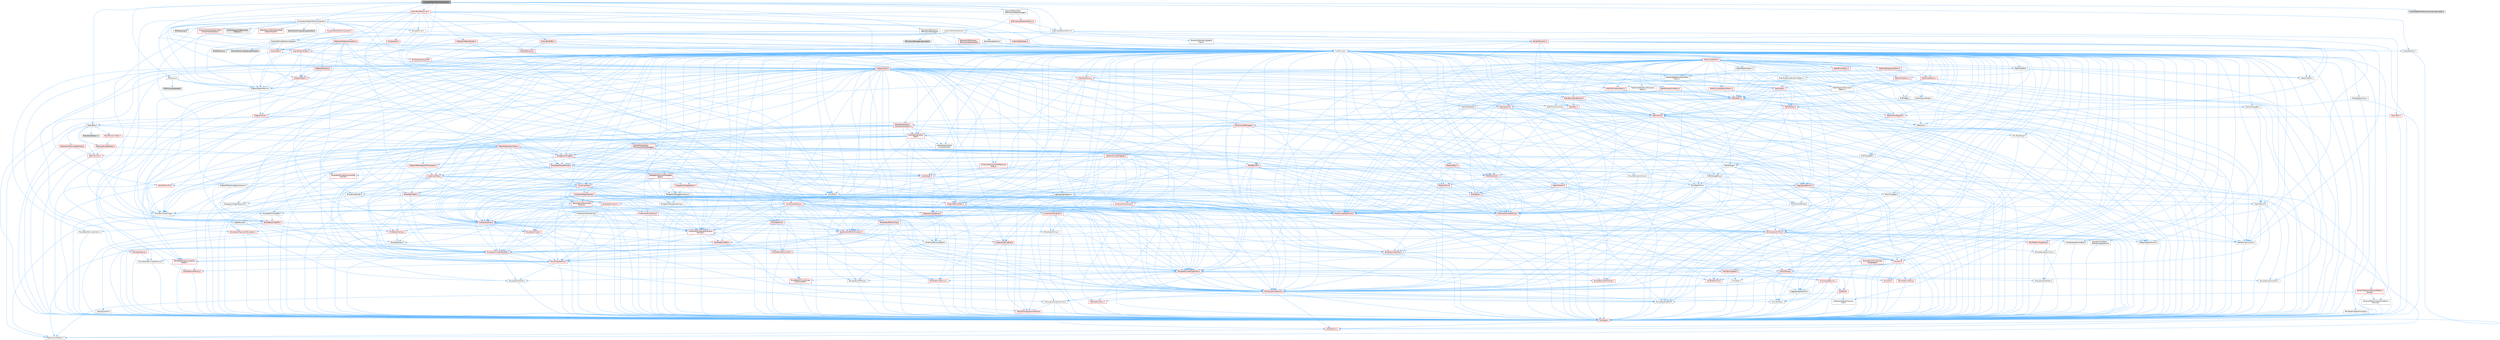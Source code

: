 digraph "InstancedStaticMeshComponent.h"
{
 // INTERACTIVE_SVG=YES
 // LATEX_PDF_SIZE
  bgcolor="transparent";
  edge [fontname=Helvetica,fontsize=10,labelfontname=Helvetica,labelfontsize=10];
  node [fontname=Helvetica,fontsize=10,shape=box,height=0.2,width=0.4];
  Node1 [id="Node000001",label="InstancedStaticMeshComponent.h",height=0.2,width=0.4,color="gray40", fillcolor="grey60", style="filled", fontcolor="black",tooltip=" "];
  Node1 -> Node2 [id="edge1_Node000001_Node000002",color="steelblue1",style="solid",tooltip=" "];
  Node2 [id="Node000002",label="CoreMinimal.h",height=0.2,width=0.4,color="grey40", fillcolor="white", style="filled",URL="$d7/d67/CoreMinimal_8h.html",tooltip=" "];
  Node2 -> Node3 [id="edge2_Node000002_Node000003",color="steelblue1",style="solid",tooltip=" "];
  Node3 [id="Node000003",label="CoreTypes.h",height=0.2,width=0.4,color="red", fillcolor="#FFF0F0", style="filled",URL="$dc/dec/CoreTypes_8h.html",tooltip=" "];
  Node3 -> Node4 [id="edge3_Node000003_Node000004",color="steelblue1",style="solid",tooltip=" "];
  Node4 [id="Node000004",label="HAL/Platform.h",height=0.2,width=0.4,color="red", fillcolor="#FFF0F0", style="filled",URL="$d9/dd0/Platform_8h.html",tooltip=" "];
  Node4 -> Node8 [id="edge4_Node000004_Node000008",color="steelblue1",style="solid",tooltip=" "];
  Node8 [id="Node000008",label="PreprocessorHelpers.h",height=0.2,width=0.4,color="grey40", fillcolor="white", style="filled",URL="$db/ddb/PreprocessorHelpers_8h.html",tooltip=" "];
  Node2 -> Node17 [id="edge5_Node000002_Node000017",color="steelblue1",style="solid",tooltip=" "];
  Node17 [id="Node000017",label="CoreFwd.h",height=0.2,width=0.4,color="red", fillcolor="#FFF0F0", style="filled",URL="$d1/d1e/CoreFwd_8h.html",tooltip=" "];
  Node17 -> Node3 [id="edge6_Node000017_Node000003",color="steelblue1",style="solid",tooltip=" "];
  Node17 -> Node18 [id="edge7_Node000017_Node000018",color="steelblue1",style="solid",tooltip=" "];
  Node18 [id="Node000018",label="Containers/ContainersFwd.h",height=0.2,width=0.4,color="grey40", fillcolor="white", style="filled",URL="$d4/d0a/ContainersFwd_8h.html",tooltip=" "];
  Node18 -> Node4 [id="edge8_Node000018_Node000004",color="steelblue1",style="solid",tooltip=" "];
  Node18 -> Node3 [id="edge9_Node000018_Node000003",color="steelblue1",style="solid",tooltip=" "];
  Node18 -> Node19 [id="edge10_Node000018_Node000019",color="steelblue1",style="solid",tooltip=" "];
  Node19 [id="Node000019",label="Traits/IsContiguousContainer.h",height=0.2,width=0.4,color="red", fillcolor="#FFF0F0", style="filled",URL="$d5/d3c/IsContiguousContainer_8h.html",tooltip=" "];
  Node19 -> Node3 [id="edge11_Node000019_Node000003",color="steelblue1",style="solid",tooltip=" "];
  Node17 -> Node23 [id="edge12_Node000017_Node000023",color="steelblue1",style="solid",tooltip=" "];
  Node23 [id="Node000023",label="UObject/UObjectHierarchy\lFwd.h",height=0.2,width=0.4,color="grey40", fillcolor="white", style="filled",URL="$d3/d13/UObjectHierarchyFwd_8h.html",tooltip=" "];
  Node2 -> Node23 [id="edge13_Node000002_Node000023",color="steelblue1",style="solid",tooltip=" "];
  Node2 -> Node18 [id="edge14_Node000002_Node000018",color="steelblue1",style="solid",tooltip=" "];
  Node2 -> Node24 [id="edge15_Node000002_Node000024",color="steelblue1",style="solid",tooltip=" "];
  Node24 [id="Node000024",label="Misc/VarArgs.h",height=0.2,width=0.4,color="grey40", fillcolor="white", style="filled",URL="$d5/d6f/VarArgs_8h.html",tooltip=" "];
  Node24 -> Node3 [id="edge16_Node000024_Node000003",color="steelblue1",style="solid",tooltip=" "];
  Node2 -> Node25 [id="edge17_Node000002_Node000025",color="steelblue1",style="solid",tooltip=" "];
  Node25 [id="Node000025",label="Logging/LogVerbosity.h",height=0.2,width=0.4,color="grey40", fillcolor="white", style="filled",URL="$d2/d8f/LogVerbosity_8h.html",tooltip=" "];
  Node25 -> Node3 [id="edge18_Node000025_Node000003",color="steelblue1",style="solid",tooltip=" "];
  Node2 -> Node26 [id="edge19_Node000002_Node000026",color="steelblue1",style="solid",tooltip=" "];
  Node26 [id="Node000026",label="Misc/OutputDevice.h",height=0.2,width=0.4,color="red", fillcolor="#FFF0F0", style="filled",URL="$d7/d32/OutputDevice_8h.html",tooltip=" "];
  Node26 -> Node17 [id="edge20_Node000026_Node000017",color="steelblue1",style="solid",tooltip=" "];
  Node26 -> Node3 [id="edge21_Node000026_Node000003",color="steelblue1",style="solid",tooltip=" "];
  Node26 -> Node25 [id="edge22_Node000026_Node000025",color="steelblue1",style="solid",tooltip=" "];
  Node26 -> Node24 [id="edge23_Node000026_Node000024",color="steelblue1",style="solid",tooltip=" "];
  Node2 -> Node32 [id="edge24_Node000002_Node000032",color="steelblue1",style="solid",tooltip=" "];
  Node32 [id="Node000032",label="HAL/PlatformCrt.h",height=0.2,width=0.4,color="red", fillcolor="#FFF0F0", style="filled",URL="$d8/d75/PlatformCrt_8h.html",tooltip=" "];
  Node2 -> Node42 [id="edge25_Node000002_Node000042",color="steelblue1",style="solid",tooltip=" "];
  Node42 [id="Node000042",label="HAL/PlatformMisc.h",height=0.2,width=0.4,color="red", fillcolor="#FFF0F0", style="filled",URL="$d0/df5/PlatformMisc_8h.html",tooltip=" "];
  Node42 -> Node3 [id="edge26_Node000042_Node000003",color="steelblue1",style="solid",tooltip=" "];
  Node2 -> Node61 [id="edge27_Node000002_Node000061",color="steelblue1",style="solid",tooltip=" "];
  Node61 [id="Node000061",label="Misc/AssertionMacros.h",height=0.2,width=0.4,color="red", fillcolor="#FFF0F0", style="filled",URL="$d0/dfa/AssertionMacros_8h.html",tooltip=" "];
  Node61 -> Node3 [id="edge28_Node000061_Node000003",color="steelblue1",style="solid",tooltip=" "];
  Node61 -> Node4 [id="edge29_Node000061_Node000004",color="steelblue1",style="solid",tooltip=" "];
  Node61 -> Node42 [id="edge30_Node000061_Node000042",color="steelblue1",style="solid",tooltip=" "];
  Node61 -> Node8 [id="edge31_Node000061_Node000008",color="steelblue1",style="solid",tooltip=" "];
  Node61 -> Node62 [id="edge32_Node000061_Node000062",color="steelblue1",style="solid",tooltip=" "];
  Node62 [id="Node000062",label="Templates/EnableIf.h",height=0.2,width=0.4,color="grey40", fillcolor="white", style="filled",URL="$d7/d60/EnableIf_8h.html",tooltip=" "];
  Node62 -> Node3 [id="edge33_Node000062_Node000003",color="steelblue1",style="solid",tooltip=" "];
  Node61 -> Node24 [id="edge34_Node000061_Node000024",color="steelblue1",style="solid",tooltip=" "];
  Node2 -> Node70 [id="edge35_Node000002_Node000070",color="steelblue1",style="solid",tooltip=" "];
  Node70 [id="Node000070",label="Templates/IsPointer.h",height=0.2,width=0.4,color="grey40", fillcolor="white", style="filled",URL="$d7/d05/IsPointer_8h.html",tooltip=" "];
  Node70 -> Node3 [id="edge36_Node000070_Node000003",color="steelblue1",style="solid",tooltip=" "];
  Node2 -> Node71 [id="edge37_Node000002_Node000071",color="steelblue1",style="solid",tooltip=" "];
  Node71 [id="Node000071",label="HAL/PlatformMemory.h",height=0.2,width=0.4,color="red", fillcolor="#FFF0F0", style="filled",URL="$de/d68/PlatformMemory_8h.html",tooltip=" "];
  Node71 -> Node3 [id="edge38_Node000071_Node000003",color="steelblue1",style="solid",tooltip=" "];
  Node2 -> Node54 [id="edge39_Node000002_Node000054",color="steelblue1",style="solid",tooltip=" "];
  Node54 [id="Node000054",label="HAL/PlatformAtomics.h",height=0.2,width=0.4,color="red", fillcolor="#FFF0F0", style="filled",URL="$d3/d36/PlatformAtomics_8h.html",tooltip=" "];
  Node54 -> Node3 [id="edge40_Node000054_Node000003",color="steelblue1",style="solid",tooltip=" "];
  Node2 -> Node76 [id="edge41_Node000002_Node000076",color="steelblue1",style="solid",tooltip=" "];
  Node76 [id="Node000076",label="Misc/Exec.h",height=0.2,width=0.4,color="grey40", fillcolor="white", style="filled",URL="$de/ddb/Exec_8h.html",tooltip=" "];
  Node76 -> Node3 [id="edge42_Node000076_Node000003",color="steelblue1",style="solid",tooltip=" "];
  Node76 -> Node61 [id="edge43_Node000076_Node000061",color="steelblue1",style="solid",tooltip=" "];
  Node2 -> Node77 [id="edge44_Node000002_Node000077",color="steelblue1",style="solid",tooltip=" "];
  Node77 [id="Node000077",label="HAL/MemoryBase.h",height=0.2,width=0.4,color="red", fillcolor="#FFF0F0", style="filled",URL="$d6/d9f/MemoryBase_8h.html",tooltip=" "];
  Node77 -> Node3 [id="edge45_Node000077_Node000003",color="steelblue1",style="solid",tooltip=" "];
  Node77 -> Node54 [id="edge46_Node000077_Node000054",color="steelblue1",style="solid",tooltip=" "];
  Node77 -> Node32 [id="edge47_Node000077_Node000032",color="steelblue1",style="solid",tooltip=" "];
  Node77 -> Node76 [id="edge48_Node000077_Node000076",color="steelblue1",style="solid",tooltip=" "];
  Node77 -> Node26 [id="edge49_Node000077_Node000026",color="steelblue1",style="solid",tooltip=" "];
  Node2 -> Node87 [id="edge50_Node000002_Node000087",color="steelblue1",style="solid",tooltip=" "];
  Node87 [id="Node000087",label="HAL/UnrealMemory.h",height=0.2,width=0.4,color="red", fillcolor="#FFF0F0", style="filled",URL="$d9/d96/UnrealMemory_8h.html",tooltip=" "];
  Node87 -> Node3 [id="edge51_Node000087_Node000003",color="steelblue1",style="solid",tooltip=" "];
  Node87 -> Node77 [id="edge52_Node000087_Node000077",color="steelblue1",style="solid",tooltip=" "];
  Node87 -> Node71 [id="edge53_Node000087_Node000071",color="steelblue1",style="solid",tooltip=" "];
  Node87 -> Node70 [id="edge54_Node000087_Node000070",color="steelblue1",style="solid",tooltip=" "];
  Node2 -> Node89 [id="edge55_Node000002_Node000089",color="steelblue1",style="solid",tooltip=" "];
  Node89 [id="Node000089",label="Templates/IsArithmetic.h",height=0.2,width=0.4,color="grey40", fillcolor="white", style="filled",URL="$d2/d5d/IsArithmetic_8h.html",tooltip=" "];
  Node89 -> Node3 [id="edge56_Node000089_Node000003",color="steelblue1",style="solid",tooltip=" "];
  Node2 -> Node83 [id="edge57_Node000002_Node000083",color="steelblue1",style="solid",tooltip=" "];
  Node83 [id="Node000083",label="Templates/AndOrNot.h",height=0.2,width=0.4,color="grey40", fillcolor="white", style="filled",URL="$db/d0a/AndOrNot_8h.html",tooltip=" "];
  Node83 -> Node3 [id="edge58_Node000083_Node000003",color="steelblue1",style="solid",tooltip=" "];
  Node2 -> Node90 [id="edge59_Node000002_Node000090",color="steelblue1",style="solid",tooltip=" "];
  Node90 [id="Node000090",label="Templates/IsPODType.h",height=0.2,width=0.4,color="grey40", fillcolor="white", style="filled",URL="$d7/db1/IsPODType_8h.html",tooltip=" "];
  Node90 -> Node3 [id="edge60_Node000090_Node000003",color="steelblue1",style="solid",tooltip=" "];
  Node2 -> Node91 [id="edge61_Node000002_Node000091",color="steelblue1",style="solid",tooltip=" "];
  Node91 [id="Node000091",label="Templates/IsUECoreType.h",height=0.2,width=0.4,color="red", fillcolor="#FFF0F0", style="filled",URL="$d1/db8/IsUECoreType_8h.html",tooltip=" "];
  Node91 -> Node3 [id="edge62_Node000091_Node000003",color="steelblue1",style="solid",tooltip=" "];
  Node2 -> Node84 [id="edge63_Node000002_Node000084",color="steelblue1",style="solid",tooltip=" "];
  Node84 [id="Node000084",label="Templates/IsTriviallyCopy\lConstructible.h",height=0.2,width=0.4,color="red", fillcolor="#FFF0F0", style="filled",URL="$d3/d78/IsTriviallyCopyConstructible_8h.html",tooltip=" "];
  Node84 -> Node3 [id="edge64_Node000084_Node000003",color="steelblue1",style="solid",tooltip=" "];
  Node2 -> Node92 [id="edge65_Node000002_Node000092",color="steelblue1",style="solid",tooltip=" "];
  Node92 [id="Node000092",label="Templates/UnrealTypeTraits.h",height=0.2,width=0.4,color="red", fillcolor="#FFF0F0", style="filled",URL="$d2/d2d/UnrealTypeTraits_8h.html",tooltip=" "];
  Node92 -> Node3 [id="edge66_Node000092_Node000003",color="steelblue1",style="solid",tooltip=" "];
  Node92 -> Node70 [id="edge67_Node000092_Node000070",color="steelblue1",style="solid",tooltip=" "];
  Node92 -> Node61 [id="edge68_Node000092_Node000061",color="steelblue1",style="solid",tooltip=" "];
  Node92 -> Node83 [id="edge69_Node000092_Node000083",color="steelblue1",style="solid",tooltip=" "];
  Node92 -> Node62 [id="edge70_Node000092_Node000062",color="steelblue1",style="solid",tooltip=" "];
  Node92 -> Node89 [id="edge71_Node000092_Node000089",color="steelblue1",style="solid",tooltip=" "];
  Node92 -> Node90 [id="edge72_Node000092_Node000090",color="steelblue1",style="solid",tooltip=" "];
  Node92 -> Node91 [id="edge73_Node000092_Node000091",color="steelblue1",style="solid",tooltip=" "];
  Node92 -> Node84 [id="edge74_Node000092_Node000084",color="steelblue1",style="solid",tooltip=" "];
  Node2 -> Node62 [id="edge75_Node000002_Node000062",color="steelblue1",style="solid",tooltip=" "];
  Node2 -> Node94 [id="edge76_Node000002_Node000094",color="steelblue1",style="solid",tooltip=" "];
  Node94 [id="Node000094",label="Templates/RemoveReference.h",height=0.2,width=0.4,color="grey40", fillcolor="white", style="filled",URL="$da/dbe/RemoveReference_8h.html",tooltip=" "];
  Node94 -> Node3 [id="edge77_Node000094_Node000003",color="steelblue1",style="solid",tooltip=" "];
  Node2 -> Node95 [id="edge78_Node000002_Node000095",color="steelblue1",style="solid",tooltip=" "];
  Node95 [id="Node000095",label="Templates/IntegralConstant.h",height=0.2,width=0.4,color="grey40", fillcolor="white", style="filled",URL="$db/d1b/IntegralConstant_8h.html",tooltip=" "];
  Node95 -> Node3 [id="edge79_Node000095_Node000003",color="steelblue1",style="solid",tooltip=" "];
  Node2 -> Node96 [id="edge80_Node000002_Node000096",color="steelblue1",style="solid",tooltip=" "];
  Node96 [id="Node000096",label="Templates/IsClass.h",height=0.2,width=0.4,color="grey40", fillcolor="white", style="filled",URL="$db/dcb/IsClass_8h.html",tooltip=" "];
  Node96 -> Node3 [id="edge81_Node000096_Node000003",color="steelblue1",style="solid",tooltip=" "];
  Node2 -> Node97 [id="edge82_Node000002_Node000097",color="steelblue1",style="solid",tooltip=" "];
  Node97 [id="Node000097",label="Templates/TypeCompatible\lBytes.h",height=0.2,width=0.4,color="red", fillcolor="#FFF0F0", style="filled",URL="$df/d0a/TypeCompatibleBytes_8h.html",tooltip=" "];
  Node97 -> Node3 [id="edge83_Node000097_Node000003",color="steelblue1",style="solid",tooltip=" "];
  Node2 -> Node19 [id="edge84_Node000002_Node000019",color="steelblue1",style="solid",tooltip=" "];
  Node2 -> Node98 [id="edge85_Node000002_Node000098",color="steelblue1",style="solid",tooltip=" "];
  Node98 [id="Node000098",label="Templates/UnrealTemplate.h",height=0.2,width=0.4,color="red", fillcolor="#FFF0F0", style="filled",URL="$d4/d24/UnrealTemplate_8h.html",tooltip=" "];
  Node98 -> Node3 [id="edge86_Node000098_Node000003",color="steelblue1",style="solid",tooltip=" "];
  Node98 -> Node70 [id="edge87_Node000098_Node000070",color="steelblue1",style="solid",tooltip=" "];
  Node98 -> Node87 [id="edge88_Node000098_Node000087",color="steelblue1",style="solid",tooltip=" "];
  Node98 -> Node92 [id="edge89_Node000098_Node000092",color="steelblue1",style="solid",tooltip=" "];
  Node98 -> Node94 [id="edge90_Node000098_Node000094",color="steelblue1",style="solid",tooltip=" "];
  Node98 -> Node97 [id="edge91_Node000098_Node000097",color="steelblue1",style="solid",tooltip=" "];
  Node98 -> Node19 [id="edge92_Node000098_Node000019",color="steelblue1",style="solid",tooltip=" "];
  Node2 -> Node47 [id="edge93_Node000002_Node000047",color="steelblue1",style="solid",tooltip=" "];
  Node47 [id="Node000047",label="Math/NumericLimits.h",height=0.2,width=0.4,color="grey40", fillcolor="white", style="filled",URL="$df/d1b/NumericLimits_8h.html",tooltip=" "];
  Node47 -> Node3 [id="edge94_Node000047_Node000003",color="steelblue1",style="solid",tooltip=" "];
  Node2 -> Node102 [id="edge95_Node000002_Node000102",color="steelblue1",style="solid",tooltip=" "];
  Node102 [id="Node000102",label="HAL/PlatformMath.h",height=0.2,width=0.4,color="red", fillcolor="#FFF0F0", style="filled",URL="$dc/d53/PlatformMath_8h.html",tooltip=" "];
  Node102 -> Node3 [id="edge96_Node000102_Node000003",color="steelblue1",style="solid",tooltip=" "];
  Node2 -> Node85 [id="edge97_Node000002_Node000085",color="steelblue1",style="solid",tooltip=" "];
  Node85 [id="Node000085",label="Templates/IsTriviallyCopy\lAssignable.h",height=0.2,width=0.4,color="red", fillcolor="#FFF0F0", style="filled",URL="$d2/df2/IsTriviallyCopyAssignable_8h.html",tooltip=" "];
  Node85 -> Node3 [id="edge98_Node000085_Node000003",color="steelblue1",style="solid",tooltip=" "];
  Node2 -> Node110 [id="edge99_Node000002_Node000110",color="steelblue1",style="solid",tooltip=" "];
  Node110 [id="Node000110",label="Templates/MemoryOps.h",height=0.2,width=0.4,color="red", fillcolor="#FFF0F0", style="filled",URL="$db/dea/MemoryOps_8h.html",tooltip=" "];
  Node110 -> Node3 [id="edge100_Node000110_Node000003",color="steelblue1",style="solid",tooltip=" "];
  Node110 -> Node87 [id="edge101_Node000110_Node000087",color="steelblue1",style="solid",tooltip=" "];
  Node110 -> Node85 [id="edge102_Node000110_Node000085",color="steelblue1",style="solid",tooltip=" "];
  Node110 -> Node84 [id="edge103_Node000110_Node000084",color="steelblue1",style="solid",tooltip=" "];
  Node110 -> Node92 [id="edge104_Node000110_Node000092",color="steelblue1",style="solid",tooltip=" "];
  Node2 -> Node111 [id="edge105_Node000002_Node000111",color="steelblue1",style="solid",tooltip=" "];
  Node111 [id="Node000111",label="Containers/ContainerAllocation\lPolicies.h",height=0.2,width=0.4,color="red", fillcolor="#FFF0F0", style="filled",URL="$d7/dff/ContainerAllocationPolicies_8h.html",tooltip=" "];
  Node111 -> Node3 [id="edge106_Node000111_Node000003",color="steelblue1",style="solid",tooltip=" "];
  Node111 -> Node111 [id="edge107_Node000111_Node000111",color="steelblue1",style="solid",tooltip=" "];
  Node111 -> Node102 [id="edge108_Node000111_Node000102",color="steelblue1",style="solid",tooltip=" "];
  Node111 -> Node87 [id="edge109_Node000111_Node000087",color="steelblue1",style="solid",tooltip=" "];
  Node111 -> Node47 [id="edge110_Node000111_Node000047",color="steelblue1",style="solid",tooltip=" "];
  Node111 -> Node61 [id="edge111_Node000111_Node000061",color="steelblue1",style="solid",tooltip=" "];
  Node111 -> Node110 [id="edge112_Node000111_Node000110",color="steelblue1",style="solid",tooltip=" "];
  Node111 -> Node97 [id="edge113_Node000111_Node000097",color="steelblue1",style="solid",tooltip=" "];
  Node2 -> Node114 [id="edge114_Node000002_Node000114",color="steelblue1",style="solid",tooltip=" "];
  Node114 [id="Node000114",label="Templates/IsEnumClass.h",height=0.2,width=0.4,color="grey40", fillcolor="white", style="filled",URL="$d7/d15/IsEnumClass_8h.html",tooltip=" "];
  Node114 -> Node3 [id="edge115_Node000114_Node000003",color="steelblue1",style="solid",tooltip=" "];
  Node114 -> Node83 [id="edge116_Node000114_Node000083",color="steelblue1",style="solid",tooltip=" "];
  Node2 -> Node115 [id="edge117_Node000002_Node000115",color="steelblue1",style="solid",tooltip=" "];
  Node115 [id="Node000115",label="HAL/PlatformProperties.h",height=0.2,width=0.4,color="red", fillcolor="#FFF0F0", style="filled",URL="$d9/db0/PlatformProperties_8h.html",tooltip=" "];
  Node115 -> Node3 [id="edge118_Node000115_Node000003",color="steelblue1",style="solid",tooltip=" "];
  Node2 -> Node118 [id="edge119_Node000002_Node000118",color="steelblue1",style="solid",tooltip=" "];
  Node118 [id="Node000118",label="Misc/EngineVersionBase.h",height=0.2,width=0.4,color="grey40", fillcolor="white", style="filled",URL="$d5/d2b/EngineVersionBase_8h.html",tooltip=" "];
  Node118 -> Node3 [id="edge120_Node000118_Node000003",color="steelblue1",style="solid",tooltip=" "];
  Node2 -> Node119 [id="edge121_Node000002_Node000119",color="steelblue1",style="solid",tooltip=" "];
  Node119 [id="Node000119",label="Internationalization\l/TextNamespaceFwd.h",height=0.2,width=0.4,color="grey40", fillcolor="white", style="filled",URL="$d8/d97/TextNamespaceFwd_8h.html",tooltip=" "];
  Node119 -> Node3 [id="edge122_Node000119_Node000003",color="steelblue1",style="solid",tooltip=" "];
  Node2 -> Node120 [id="edge123_Node000002_Node000120",color="steelblue1",style="solid",tooltip=" "];
  Node120 [id="Node000120",label="Serialization/Archive.h",height=0.2,width=0.4,color="red", fillcolor="#FFF0F0", style="filled",URL="$d7/d3b/Archive_8h.html",tooltip=" "];
  Node120 -> Node17 [id="edge124_Node000120_Node000017",color="steelblue1",style="solid",tooltip=" "];
  Node120 -> Node3 [id="edge125_Node000120_Node000003",color="steelblue1",style="solid",tooltip=" "];
  Node120 -> Node115 [id="edge126_Node000120_Node000115",color="steelblue1",style="solid",tooltip=" "];
  Node120 -> Node119 [id="edge127_Node000120_Node000119",color="steelblue1",style="solid",tooltip=" "];
  Node120 -> Node61 [id="edge128_Node000120_Node000061",color="steelblue1",style="solid",tooltip=" "];
  Node120 -> Node118 [id="edge129_Node000120_Node000118",color="steelblue1",style="solid",tooltip=" "];
  Node120 -> Node24 [id="edge130_Node000120_Node000024",color="steelblue1",style="solid",tooltip=" "];
  Node120 -> Node62 [id="edge131_Node000120_Node000062",color="steelblue1",style="solid",tooltip=" "];
  Node120 -> Node114 [id="edge132_Node000120_Node000114",color="steelblue1",style="solid",tooltip=" "];
  Node120 -> Node98 [id="edge133_Node000120_Node000098",color="steelblue1",style="solid",tooltip=" "];
  Node120 -> Node123 [id="edge134_Node000120_Node000123",color="steelblue1",style="solid",tooltip=" "];
  Node123 [id="Node000123",label="UObject/ObjectVersion.h",height=0.2,width=0.4,color="grey40", fillcolor="white", style="filled",URL="$da/d63/ObjectVersion_8h.html",tooltip=" "];
  Node123 -> Node3 [id="edge135_Node000123_Node000003",color="steelblue1",style="solid",tooltip=" "];
  Node2 -> Node124 [id="edge136_Node000002_Node000124",color="steelblue1",style="solid",tooltip=" "];
  Node124 [id="Node000124",label="Templates/Less.h",height=0.2,width=0.4,color="grey40", fillcolor="white", style="filled",URL="$de/dc8/Less_8h.html",tooltip=" "];
  Node124 -> Node3 [id="edge137_Node000124_Node000003",color="steelblue1",style="solid",tooltip=" "];
  Node124 -> Node98 [id="edge138_Node000124_Node000098",color="steelblue1",style="solid",tooltip=" "];
  Node2 -> Node125 [id="edge139_Node000002_Node000125",color="steelblue1",style="solid",tooltip=" "];
  Node125 [id="Node000125",label="Templates/Sorting.h",height=0.2,width=0.4,color="red", fillcolor="#FFF0F0", style="filled",URL="$d3/d9e/Sorting_8h.html",tooltip=" "];
  Node125 -> Node3 [id="edge140_Node000125_Node000003",color="steelblue1",style="solid",tooltip=" "];
  Node125 -> Node102 [id="edge141_Node000125_Node000102",color="steelblue1",style="solid",tooltip=" "];
  Node125 -> Node124 [id="edge142_Node000125_Node000124",color="steelblue1",style="solid",tooltip=" "];
  Node2 -> Node136 [id="edge143_Node000002_Node000136",color="steelblue1",style="solid",tooltip=" "];
  Node136 [id="Node000136",label="Misc/Char.h",height=0.2,width=0.4,color="red", fillcolor="#FFF0F0", style="filled",URL="$d0/d58/Char_8h.html",tooltip=" "];
  Node136 -> Node3 [id="edge144_Node000136_Node000003",color="steelblue1",style="solid",tooltip=" "];
  Node2 -> Node139 [id="edge145_Node000002_Node000139",color="steelblue1",style="solid",tooltip=" "];
  Node139 [id="Node000139",label="GenericPlatform/GenericPlatform\lStricmp.h",height=0.2,width=0.4,color="grey40", fillcolor="white", style="filled",URL="$d2/d86/GenericPlatformStricmp_8h.html",tooltip=" "];
  Node139 -> Node3 [id="edge146_Node000139_Node000003",color="steelblue1",style="solid",tooltip=" "];
  Node2 -> Node140 [id="edge147_Node000002_Node000140",color="steelblue1",style="solid",tooltip=" "];
  Node140 [id="Node000140",label="GenericPlatform/GenericPlatform\lString.h",height=0.2,width=0.4,color="red", fillcolor="#FFF0F0", style="filled",URL="$dd/d20/GenericPlatformString_8h.html",tooltip=" "];
  Node140 -> Node3 [id="edge148_Node000140_Node000003",color="steelblue1",style="solid",tooltip=" "];
  Node140 -> Node139 [id="edge149_Node000140_Node000139",color="steelblue1",style="solid",tooltip=" "];
  Node140 -> Node62 [id="edge150_Node000140_Node000062",color="steelblue1",style="solid",tooltip=" "];
  Node2 -> Node73 [id="edge151_Node000002_Node000073",color="steelblue1",style="solid",tooltip=" "];
  Node73 [id="Node000073",label="HAL/PlatformString.h",height=0.2,width=0.4,color="red", fillcolor="#FFF0F0", style="filled",URL="$db/db5/PlatformString_8h.html",tooltip=" "];
  Node73 -> Node3 [id="edge152_Node000073_Node000003",color="steelblue1",style="solid",tooltip=" "];
  Node2 -> Node143 [id="edge153_Node000002_Node000143",color="steelblue1",style="solid",tooltip=" "];
  Node143 [id="Node000143",label="Misc/CString.h",height=0.2,width=0.4,color="red", fillcolor="#FFF0F0", style="filled",URL="$d2/d49/CString_8h.html",tooltip=" "];
  Node143 -> Node3 [id="edge154_Node000143_Node000003",color="steelblue1",style="solid",tooltip=" "];
  Node143 -> Node32 [id="edge155_Node000143_Node000032",color="steelblue1",style="solid",tooltip=" "];
  Node143 -> Node73 [id="edge156_Node000143_Node000073",color="steelblue1",style="solid",tooltip=" "];
  Node143 -> Node61 [id="edge157_Node000143_Node000061",color="steelblue1",style="solid",tooltip=" "];
  Node143 -> Node136 [id="edge158_Node000143_Node000136",color="steelblue1",style="solid",tooltip=" "];
  Node143 -> Node24 [id="edge159_Node000143_Node000024",color="steelblue1",style="solid",tooltip=" "];
  Node2 -> Node144 [id="edge160_Node000002_Node000144",color="steelblue1",style="solid",tooltip=" "];
  Node144 [id="Node000144",label="Misc/Crc.h",height=0.2,width=0.4,color="red", fillcolor="#FFF0F0", style="filled",URL="$d4/dd2/Crc_8h.html",tooltip=" "];
  Node144 -> Node3 [id="edge161_Node000144_Node000003",color="steelblue1",style="solid",tooltip=" "];
  Node144 -> Node73 [id="edge162_Node000144_Node000073",color="steelblue1",style="solid",tooltip=" "];
  Node144 -> Node61 [id="edge163_Node000144_Node000061",color="steelblue1",style="solid",tooltip=" "];
  Node144 -> Node143 [id="edge164_Node000144_Node000143",color="steelblue1",style="solid",tooltip=" "];
  Node144 -> Node136 [id="edge165_Node000144_Node000136",color="steelblue1",style="solid",tooltip=" "];
  Node144 -> Node92 [id="edge166_Node000144_Node000092",color="steelblue1",style="solid",tooltip=" "];
  Node2 -> Node135 [id="edge167_Node000002_Node000135",color="steelblue1",style="solid",tooltip=" "];
  Node135 [id="Node000135",label="Math/UnrealMathUtility.h",height=0.2,width=0.4,color="red", fillcolor="#FFF0F0", style="filled",URL="$db/db8/UnrealMathUtility_8h.html",tooltip=" "];
  Node135 -> Node3 [id="edge168_Node000135_Node000003",color="steelblue1",style="solid",tooltip=" "];
  Node135 -> Node61 [id="edge169_Node000135_Node000061",color="steelblue1",style="solid",tooltip=" "];
  Node135 -> Node102 [id="edge170_Node000135_Node000102",color="steelblue1",style="solid",tooltip=" "];
  Node2 -> Node145 [id="edge171_Node000002_Node000145",color="steelblue1",style="solid",tooltip=" "];
  Node145 [id="Node000145",label="Containers/UnrealString.h",height=0.2,width=0.4,color="red", fillcolor="#FFF0F0", style="filled",URL="$d5/dba/UnrealString_8h.html",tooltip=" "];
  Node2 -> Node149 [id="edge172_Node000002_Node000149",color="steelblue1",style="solid",tooltip=" "];
  Node149 [id="Node000149",label="Containers/Array.h",height=0.2,width=0.4,color="red", fillcolor="#FFF0F0", style="filled",URL="$df/dd0/Array_8h.html",tooltip=" "];
  Node149 -> Node3 [id="edge173_Node000149_Node000003",color="steelblue1",style="solid",tooltip=" "];
  Node149 -> Node61 [id="edge174_Node000149_Node000061",color="steelblue1",style="solid",tooltip=" "];
  Node149 -> Node87 [id="edge175_Node000149_Node000087",color="steelblue1",style="solid",tooltip=" "];
  Node149 -> Node92 [id="edge176_Node000149_Node000092",color="steelblue1",style="solid",tooltip=" "];
  Node149 -> Node98 [id="edge177_Node000149_Node000098",color="steelblue1",style="solid",tooltip=" "];
  Node149 -> Node111 [id="edge178_Node000149_Node000111",color="steelblue1",style="solid",tooltip=" "];
  Node149 -> Node120 [id="edge179_Node000149_Node000120",color="steelblue1",style="solid",tooltip=" "];
  Node149 -> Node128 [id="edge180_Node000149_Node000128",color="steelblue1",style="solid",tooltip=" "];
  Node128 [id="Node000128",label="Templates/Invoke.h",height=0.2,width=0.4,color="red", fillcolor="#FFF0F0", style="filled",URL="$d7/deb/Invoke_8h.html",tooltip=" "];
  Node128 -> Node3 [id="edge181_Node000128_Node000003",color="steelblue1",style="solid",tooltip=" "];
  Node128 -> Node98 [id="edge182_Node000128_Node000098",color="steelblue1",style="solid",tooltip=" "];
  Node149 -> Node124 [id="edge183_Node000149_Node000124",color="steelblue1",style="solid",tooltip=" "];
  Node149 -> Node125 [id="edge184_Node000149_Node000125",color="steelblue1",style="solid",tooltip=" "];
  Node149 -> Node172 [id="edge185_Node000149_Node000172",color="steelblue1",style="solid",tooltip=" "];
  Node172 [id="Node000172",label="Templates/AlignmentTemplates.h",height=0.2,width=0.4,color="red", fillcolor="#FFF0F0", style="filled",URL="$dd/d32/AlignmentTemplates_8h.html",tooltip=" "];
  Node172 -> Node3 [id="edge186_Node000172_Node000003",color="steelblue1",style="solid",tooltip=" "];
  Node172 -> Node70 [id="edge187_Node000172_Node000070",color="steelblue1",style="solid",tooltip=" "];
  Node2 -> Node173 [id="edge188_Node000002_Node000173",color="steelblue1",style="solid",tooltip=" "];
  Node173 [id="Node000173",label="Misc/FrameNumber.h",height=0.2,width=0.4,color="grey40", fillcolor="white", style="filled",URL="$dd/dbd/FrameNumber_8h.html",tooltip=" "];
  Node173 -> Node3 [id="edge189_Node000173_Node000003",color="steelblue1",style="solid",tooltip=" "];
  Node173 -> Node47 [id="edge190_Node000173_Node000047",color="steelblue1",style="solid",tooltip=" "];
  Node173 -> Node135 [id="edge191_Node000173_Node000135",color="steelblue1",style="solid",tooltip=" "];
  Node173 -> Node62 [id="edge192_Node000173_Node000062",color="steelblue1",style="solid",tooltip=" "];
  Node173 -> Node92 [id="edge193_Node000173_Node000092",color="steelblue1",style="solid",tooltip=" "];
  Node2 -> Node174 [id="edge194_Node000002_Node000174",color="steelblue1",style="solid",tooltip=" "];
  Node174 [id="Node000174",label="Misc/Timespan.h",height=0.2,width=0.4,color="grey40", fillcolor="white", style="filled",URL="$da/dd9/Timespan_8h.html",tooltip=" "];
  Node174 -> Node3 [id="edge195_Node000174_Node000003",color="steelblue1",style="solid",tooltip=" "];
  Node174 -> Node175 [id="edge196_Node000174_Node000175",color="steelblue1",style="solid",tooltip=" "];
  Node175 [id="Node000175",label="Math/Interval.h",height=0.2,width=0.4,color="grey40", fillcolor="white", style="filled",URL="$d1/d55/Interval_8h.html",tooltip=" "];
  Node175 -> Node3 [id="edge197_Node000175_Node000003",color="steelblue1",style="solid",tooltip=" "];
  Node175 -> Node89 [id="edge198_Node000175_Node000089",color="steelblue1",style="solid",tooltip=" "];
  Node175 -> Node92 [id="edge199_Node000175_Node000092",color="steelblue1",style="solid",tooltip=" "];
  Node175 -> Node47 [id="edge200_Node000175_Node000047",color="steelblue1",style="solid",tooltip=" "];
  Node175 -> Node135 [id="edge201_Node000175_Node000135",color="steelblue1",style="solid",tooltip=" "];
  Node174 -> Node135 [id="edge202_Node000174_Node000135",color="steelblue1",style="solid",tooltip=" "];
  Node174 -> Node61 [id="edge203_Node000174_Node000061",color="steelblue1",style="solid",tooltip=" "];
  Node2 -> Node176 [id="edge204_Node000002_Node000176",color="steelblue1",style="solid",tooltip=" "];
  Node176 [id="Node000176",label="Containers/StringConv.h",height=0.2,width=0.4,color="red", fillcolor="#FFF0F0", style="filled",URL="$d3/ddf/StringConv_8h.html",tooltip=" "];
  Node176 -> Node3 [id="edge205_Node000176_Node000003",color="steelblue1",style="solid",tooltip=" "];
  Node176 -> Node61 [id="edge206_Node000176_Node000061",color="steelblue1",style="solid",tooltip=" "];
  Node176 -> Node111 [id="edge207_Node000176_Node000111",color="steelblue1",style="solid",tooltip=" "];
  Node176 -> Node149 [id="edge208_Node000176_Node000149",color="steelblue1",style="solid",tooltip=" "];
  Node176 -> Node143 [id="edge209_Node000176_Node000143",color="steelblue1",style="solid",tooltip=" "];
  Node176 -> Node177 [id="edge210_Node000176_Node000177",color="steelblue1",style="solid",tooltip=" "];
  Node177 [id="Node000177",label="Templates/IsArray.h",height=0.2,width=0.4,color="grey40", fillcolor="white", style="filled",URL="$d8/d8d/IsArray_8h.html",tooltip=" "];
  Node177 -> Node3 [id="edge211_Node000177_Node000003",color="steelblue1",style="solid",tooltip=" "];
  Node176 -> Node98 [id="edge212_Node000176_Node000098",color="steelblue1",style="solid",tooltip=" "];
  Node176 -> Node92 [id="edge213_Node000176_Node000092",color="steelblue1",style="solid",tooltip=" "];
  Node176 -> Node19 [id="edge214_Node000176_Node000019",color="steelblue1",style="solid",tooltip=" "];
  Node2 -> Node178 [id="edge215_Node000002_Node000178",color="steelblue1",style="solid",tooltip=" "];
  Node178 [id="Node000178",label="UObject/UnrealNames.h",height=0.2,width=0.4,color="red", fillcolor="#FFF0F0", style="filled",URL="$d8/db1/UnrealNames_8h.html",tooltip=" "];
  Node178 -> Node3 [id="edge216_Node000178_Node000003",color="steelblue1",style="solid",tooltip=" "];
  Node2 -> Node180 [id="edge217_Node000002_Node000180",color="steelblue1",style="solid",tooltip=" "];
  Node180 [id="Node000180",label="UObject/NameTypes.h",height=0.2,width=0.4,color="red", fillcolor="#FFF0F0", style="filled",URL="$d6/d35/NameTypes_8h.html",tooltip=" "];
  Node180 -> Node3 [id="edge218_Node000180_Node000003",color="steelblue1",style="solid",tooltip=" "];
  Node180 -> Node61 [id="edge219_Node000180_Node000061",color="steelblue1",style="solid",tooltip=" "];
  Node180 -> Node87 [id="edge220_Node000180_Node000087",color="steelblue1",style="solid",tooltip=" "];
  Node180 -> Node92 [id="edge221_Node000180_Node000092",color="steelblue1",style="solid",tooltip=" "];
  Node180 -> Node98 [id="edge222_Node000180_Node000098",color="steelblue1",style="solid",tooltip=" "];
  Node180 -> Node145 [id="edge223_Node000180_Node000145",color="steelblue1",style="solid",tooltip=" "];
  Node180 -> Node176 [id="edge224_Node000180_Node000176",color="steelblue1",style="solid",tooltip=" "];
  Node180 -> Node44 [id="edge225_Node000180_Node000044",color="steelblue1",style="solid",tooltip=" "];
  Node44 [id="Node000044",label="Containers/StringFwd.h",height=0.2,width=0.4,color="red", fillcolor="#FFF0F0", style="filled",URL="$df/d37/StringFwd_8h.html",tooltip=" "];
  Node44 -> Node3 [id="edge226_Node000044_Node000003",color="steelblue1",style="solid",tooltip=" "];
  Node44 -> Node19 [id="edge227_Node000044_Node000019",color="steelblue1",style="solid",tooltip=" "];
  Node180 -> Node178 [id="edge228_Node000180_Node000178",color="steelblue1",style="solid",tooltip=" "];
  Node180 -> Node157 [id="edge229_Node000180_Node000157",color="steelblue1",style="solid",tooltip=" "];
  Node157 [id="Node000157",label="Serialization/MemoryLayout.h",height=0.2,width=0.4,color="red", fillcolor="#FFF0F0", style="filled",URL="$d7/d66/MemoryLayout_8h.html",tooltip=" "];
  Node157 -> Node160 [id="edge230_Node000157_Node000160",color="steelblue1",style="solid",tooltip=" "];
  Node160 [id="Node000160",label="Containers/EnumAsByte.h",height=0.2,width=0.4,color="grey40", fillcolor="white", style="filled",URL="$d6/d9a/EnumAsByte_8h.html",tooltip=" "];
  Node160 -> Node3 [id="edge231_Node000160_Node000003",color="steelblue1",style="solid",tooltip=" "];
  Node160 -> Node90 [id="edge232_Node000160_Node000090",color="steelblue1",style="solid",tooltip=" "];
  Node160 -> Node161 [id="edge233_Node000160_Node000161",color="steelblue1",style="solid",tooltip=" "];
  Node161 [id="Node000161",label="Templates/TypeHash.h",height=0.2,width=0.4,color="red", fillcolor="#FFF0F0", style="filled",URL="$d1/d62/TypeHash_8h.html",tooltip=" "];
  Node161 -> Node3 [id="edge234_Node000161_Node000003",color="steelblue1",style="solid",tooltip=" "];
  Node161 -> Node144 [id="edge235_Node000161_Node000144",color="steelblue1",style="solid",tooltip=" "];
  Node157 -> Node44 [id="edge236_Node000157_Node000044",color="steelblue1",style="solid",tooltip=" "];
  Node157 -> Node87 [id="edge237_Node000157_Node000087",color="steelblue1",style="solid",tooltip=" "];
  Node157 -> Node62 [id="edge238_Node000157_Node000062",color="steelblue1",style="solid",tooltip=" "];
  Node157 -> Node98 [id="edge239_Node000157_Node000098",color="steelblue1",style="solid",tooltip=" "];
  Node2 -> Node188 [id="edge240_Node000002_Node000188",color="steelblue1",style="solid",tooltip=" "];
  Node188 [id="Node000188",label="Misc/Parse.h",height=0.2,width=0.4,color="red", fillcolor="#FFF0F0", style="filled",URL="$dc/d71/Parse_8h.html",tooltip=" "];
  Node188 -> Node44 [id="edge241_Node000188_Node000044",color="steelblue1",style="solid",tooltip=" "];
  Node188 -> Node145 [id="edge242_Node000188_Node000145",color="steelblue1",style="solid",tooltip=" "];
  Node188 -> Node3 [id="edge243_Node000188_Node000003",color="steelblue1",style="solid",tooltip=" "];
  Node188 -> Node32 [id="edge244_Node000188_Node000032",color="steelblue1",style="solid",tooltip=" "];
  Node188 -> Node49 [id="edge245_Node000188_Node000049",color="steelblue1",style="solid",tooltip=" "];
  Node49 [id="Node000049",label="Misc/EnumClassFlags.h",height=0.2,width=0.4,color="grey40", fillcolor="white", style="filled",URL="$d8/de7/EnumClassFlags_8h.html",tooltip=" "];
  Node188 -> Node189 [id="edge246_Node000188_Node000189",color="steelblue1",style="solid",tooltip=" "];
  Node189 [id="Node000189",label="Templates/Function.h",height=0.2,width=0.4,color="red", fillcolor="#FFF0F0", style="filled",URL="$df/df5/Function_8h.html",tooltip=" "];
  Node189 -> Node3 [id="edge247_Node000189_Node000003",color="steelblue1",style="solid",tooltip=" "];
  Node189 -> Node61 [id="edge248_Node000189_Node000061",color="steelblue1",style="solid",tooltip=" "];
  Node189 -> Node87 [id="edge249_Node000189_Node000087",color="steelblue1",style="solid",tooltip=" "];
  Node189 -> Node92 [id="edge250_Node000189_Node000092",color="steelblue1",style="solid",tooltip=" "];
  Node189 -> Node128 [id="edge251_Node000189_Node000128",color="steelblue1",style="solid",tooltip=" "];
  Node189 -> Node98 [id="edge252_Node000189_Node000098",color="steelblue1",style="solid",tooltip=" "];
  Node189 -> Node135 [id="edge253_Node000189_Node000135",color="steelblue1",style="solid",tooltip=" "];
  Node2 -> Node172 [id="edge254_Node000002_Node000172",color="steelblue1",style="solid",tooltip=" "];
  Node2 -> Node191 [id="edge255_Node000002_Node000191",color="steelblue1",style="solid",tooltip=" "];
  Node191 [id="Node000191",label="Misc/StructBuilder.h",height=0.2,width=0.4,color="grey40", fillcolor="white", style="filled",URL="$d9/db3/StructBuilder_8h.html",tooltip=" "];
  Node191 -> Node3 [id="edge256_Node000191_Node000003",color="steelblue1",style="solid",tooltip=" "];
  Node191 -> Node135 [id="edge257_Node000191_Node000135",color="steelblue1",style="solid",tooltip=" "];
  Node191 -> Node172 [id="edge258_Node000191_Node000172",color="steelblue1",style="solid",tooltip=" "];
  Node2 -> Node104 [id="edge259_Node000002_Node000104",color="steelblue1",style="solid",tooltip=" "];
  Node104 [id="Node000104",label="Templates/Decay.h",height=0.2,width=0.4,color="red", fillcolor="#FFF0F0", style="filled",URL="$dd/d0f/Decay_8h.html",tooltip=" "];
  Node104 -> Node3 [id="edge260_Node000104_Node000003",color="steelblue1",style="solid",tooltip=" "];
  Node104 -> Node94 [id="edge261_Node000104_Node000094",color="steelblue1",style="solid",tooltip=" "];
  Node2 -> Node192 [id="edge262_Node000002_Node000192",color="steelblue1",style="solid",tooltip=" "];
  Node192 [id="Node000192",label="Templates/PointerIsConvertible\lFromTo.h",height=0.2,width=0.4,color="red", fillcolor="#FFF0F0", style="filled",URL="$d6/d65/PointerIsConvertibleFromTo_8h.html",tooltip=" "];
  Node192 -> Node3 [id="edge263_Node000192_Node000003",color="steelblue1",style="solid",tooltip=" "];
  Node2 -> Node128 [id="edge264_Node000002_Node000128",color="steelblue1",style="solid",tooltip=" "];
  Node2 -> Node189 [id="edge265_Node000002_Node000189",color="steelblue1",style="solid",tooltip=" "];
  Node2 -> Node161 [id="edge266_Node000002_Node000161",color="steelblue1",style="solid",tooltip=" "];
  Node2 -> Node193 [id="edge267_Node000002_Node000193",color="steelblue1",style="solid",tooltip=" "];
  Node193 [id="Node000193",label="Containers/ScriptArray.h",height=0.2,width=0.4,color="red", fillcolor="#FFF0F0", style="filled",URL="$dc/daf/ScriptArray_8h.html",tooltip=" "];
  Node193 -> Node3 [id="edge268_Node000193_Node000003",color="steelblue1",style="solid",tooltip=" "];
  Node193 -> Node61 [id="edge269_Node000193_Node000061",color="steelblue1",style="solid",tooltip=" "];
  Node193 -> Node87 [id="edge270_Node000193_Node000087",color="steelblue1",style="solid",tooltip=" "];
  Node193 -> Node111 [id="edge271_Node000193_Node000111",color="steelblue1",style="solid",tooltip=" "];
  Node193 -> Node149 [id="edge272_Node000193_Node000149",color="steelblue1",style="solid",tooltip=" "];
  Node2 -> Node194 [id="edge273_Node000002_Node000194",color="steelblue1",style="solid",tooltip=" "];
  Node194 [id="Node000194",label="Containers/BitArray.h",height=0.2,width=0.4,color="red", fillcolor="#FFF0F0", style="filled",URL="$d1/de4/BitArray_8h.html",tooltip=" "];
  Node194 -> Node111 [id="edge274_Node000194_Node000111",color="steelblue1",style="solid",tooltip=" "];
  Node194 -> Node3 [id="edge275_Node000194_Node000003",color="steelblue1",style="solid",tooltip=" "];
  Node194 -> Node54 [id="edge276_Node000194_Node000054",color="steelblue1",style="solid",tooltip=" "];
  Node194 -> Node87 [id="edge277_Node000194_Node000087",color="steelblue1",style="solid",tooltip=" "];
  Node194 -> Node135 [id="edge278_Node000194_Node000135",color="steelblue1",style="solid",tooltip=" "];
  Node194 -> Node61 [id="edge279_Node000194_Node000061",color="steelblue1",style="solid",tooltip=" "];
  Node194 -> Node49 [id="edge280_Node000194_Node000049",color="steelblue1",style="solid",tooltip=" "];
  Node194 -> Node120 [id="edge281_Node000194_Node000120",color="steelblue1",style="solid",tooltip=" "];
  Node194 -> Node157 [id="edge282_Node000194_Node000157",color="steelblue1",style="solid",tooltip=" "];
  Node194 -> Node62 [id="edge283_Node000194_Node000062",color="steelblue1",style="solid",tooltip=" "];
  Node194 -> Node128 [id="edge284_Node000194_Node000128",color="steelblue1",style="solid",tooltip=" "];
  Node194 -> Node98 [id="edge285_Node000194_Node000098",color="steelblue1",style="solid",tooltip=" "];
  Node194 -> Node92 [id="edge286_Node000194_Node000092",color="steelblue1",style="solid",tooltip=" "];
  Node2 -> Node195 [id="edge287_Node000002_Node000195",color="steelblue1",style="solid",tooltip=" "];
  Node195 [id="Node000195",label="Containers/SparseArray.h",height=0.2,width=0.4,color="red", fillcolor="#FFF0F0", style="filled",URL="$d5/dbf/SparseArray_8h.html",tooltip=" "];
  Node195 -> Node3 [id="edge288_Node000195_Node000003",color="steelblue1",style="solid",tooltip=" "];
  Node195 -> Node61 [id="edge289_Node000195_Node000061",color="steelblue1",style="solid",tooltip=" "];
  Node195 -> Node87 [id="edge290_Node000195_Node000087",color="steelblue1",style="solid",tooltip=" "];
  Node195 -> Node92 [id="edge291_Node000195_Node000092",color="steelblue1",style="solid",tooltip=" "];
  Node195 -> Node98 [id="edge292_Node000195_Node000098",color="steelblue1",style="solid",tooltip=" "];
  Node195 -> Node111 [id="edge293_Node000195_Node000111",color="steelblue1",style="solid",tooltip=" "];
  Node195 -> Node124 [id="edge294_Node000195_Node000124",color="steelblue1",style="solid",tooltip=" "];
  Node195 -> Node149 [id="edge295_Node000195_Node000149",color="steelblue1",style="solid",tooltip=" "];
  Node195 -> Node135 [id="edge296_Node000195_Node000135",color="steelblue1",style="solid",tooltip=" "];
  Node195 -> Node193 [id="edge297_Node000195_Node000193",color="steelblue1",style="solid",tooltip=" "];
  Node195 -> Node194 [id="edge298_Node000195_Node000194",color="steelblue1",style="solid",tooltip=" "];
  Node195 -> Node196 [id="edge299_Node000195_Node000196",color="steelblue1",style="solid",tooltip=" "];
  Node196 [id="Node000196",label="Serialization/Structured\lArchive.h",height=0.2,width=0.4,color="red", fillcolor="#FFF0F0", style="filled",URL="$d9/d1e/StructuredArchive_8h.html",tooltip=" "];
  Node196 -> Node149 [id="edge300_Node000196_Node000149",color="steelblue1",style="solid",tooltip=" "];
  Node196 -> Node111 [id="edge301_Node000196_Node000111",color="steelblue1",style="solid",tooltip=" "];
  Node196 -> Node3 [id="edge302_Node000196_Node000003",color="steelblue1",style="solid",tooltip=" "];
  Node196 -> Node120 [id="edge303_Node000196_Node000120",color="steelblue1",style="solid",tooltip=" "];
  Node196 -> Node207 [id="edge304_Node000196_Node000207",color="steelblue1",style="solid",tooltip=" "];
  Node207 [id="Node000207",label="Templates/UniqueObj.h",height=0.2,width=0.4,color="grey40", fillcolor="white", style="filled",URL="$da/d95/UniqueObj_8h.html",tooltip=" "];
  Node207 -> Node3 [id="edge305_Node000207_Node000003",color="steelblue1",style="solid",tooltip=" "];
  Node207 -> Node208 [id="edge306_Node000207_Node000208",color="steelblue1",style="solid",tooltip=" "];
  Node208 [id="Node000208",label="Templates/UniquePtr.h",height=0.2,width=0.4,color="red", fillcolor="#FFF0F0", style="filled",URL="$de/d1a/UniquePtr_8h.html",tooltip=" "];
  Node208 -> Node3 [id="edge307_Node000208_Node000003",color="steelblue1",style="solid",tooltip=" "];
  Node208 -> Node98 [id="edge308_Node000208_Node000098",color="steelblue1",style="solid",tooltip=" "];
  Node208 -> Node177 [id="edge309_Node000208_Node000177",color="steelblue1",style="solid",tooltip=" "];
  Node208 -> Node209 [id="edge310_Node000208_Node000209",color="steelblue1",style="solid",tooltip=" "];
  Node209 [id="Node000209",label="Templates/RemoveExtent.h",height=0.2,width=0.4,color="grey40", fillcolor="white", style="filled",URL="$dc/de9/RemoveExtent_8h.html",tooltip=" "];
  Node209 -> Node3 [id="edge311_Node000209_Node000003",color="steelblue1",style="solid",tooltip=" "];
  Node208 -> Node157 [id="edge312_Node000208_Node000157",color="steelblue1",style="solid",tooltip=" "];
  Node195 -> Node145 [id="edge313_Node000195_Node000145",color="steelblue1",style="solid",tooltip=" "];
  Node2 -> Node211 [id="edge314_Node000002_Node000211",color="steelblue1",style="solid",tooltip=" "];
  Node211 [id="Node000211",label="Containers/Set.h",height=0.2,width=0.4,color="red", fillcolor="#FFF0F0", style="filled",URL="$d4/d45/Set_8h.html",tooltip=" "];
  Node211 -> Node111 [id="edge315_Node000211_Node000111",color="steelblue1",style="solid",tooltip=" "];
  Node211 -> Node195 [id="edge316_Node000211_Node000195",color="steelblue1",style="solid",tooltip=" "];
  Node211 -> Node18 [id="edge317_Node000211_Node000018",color="steelblue1",style="solid",tooltip=" "];
  Node211 -> Node135 [id="edge318_Node000211_Node000135",color="steelblue1",style="solid",tooltip=" "];
  Node211 -> Node61 [id="edge319_Node000211_Node000061",color="steelblue1",style="solid",tooltip=" "];
  Node211 -> Node191 [id="edge320_Node000211_Node000191",color="steelblue1",style="solid",tooltip=" "];
  Node211 -> Node196 [id="edge321_Node000211_Node000196",color="steelblue1",style="solid",tooltip=" "];
  Node211 -> Node189 [id="edge322_Node000211_Node000189",color="steelblue1",style="solid",tooltip=" "];
  Node211 -> Node125 [id="edge323_Node000211_Node000125",color="steelblue1",style="solid",tooltip=" "];
  Node211 -> Node161 [id="edge324_Node000211_Node000161",color="steelblue1",style="solid",tooltip=" "];
  Node211 -> Node98 [id="edge325_Node000211_Node000098",color="steelblue1",style="solid",tooltip=" "];
  Node2 -> Node214 [id="edge326_Node000002_Node000214",color="steelblue1",style="solid",tooltip=" "];
  Node214 [id="Node000214",label="Algo/Reverse.h",height=0.2,width=0.4,color="grey40", fillcolor="white", style="filled",URL="$d5/d93/Reverse_8h.html",tooltip=" "];
  Node214 -> Node3 [id="edge327_Node000214_Node000003",color="steelblue1",style="solid",tooltip=" "];
  Node214 -> Node98 [id="edge328_Node000214_Node000098",color="steelblue1",style="solid",tooltip=" "];
  Node2 -> Node215 [id="edge329_Node000002_Node000215",color="steelblue1",style="solid",tooltip=" "];
  Node215 [id="Node000215",label="Containers/Map.h",height=0.2,width=0.4,color="red", fillcolor="#FFF0F0", style="filled",URL="$df/d79/Map_8h.html",tooltip=" "];
  Node215 -> Node3 [id="edge330_Node000215_Node000003",color="steelblue1",style="solid",tooltip=" "];
  Node215 -> Node214 [id="edge331_Node000215_Node000214",color="steelblue1",style="solid",tooltip=" "];
  Node215 -> Node211 [id="edge332_Node000215_Node000211",color="steelblue1",style="solid",tooltip=" "];
  Node215 -> Node145 [id="edge333_Node000215_Node000145",color="steelblue1",style="solid",tooltip=" "];
  Node215 -> Node61 [id="edge334_Node000215_Node000061",color="steelblue1",style="solid",tooltip=" "];
  Node215 -> Node191 [id="edge335_Node000215_Node000191",color="steelblue1",style="solid",tooltip=" "];
  Node215 -> Node189 [id="edge336_Node000215_Node000189",color="steelblue1",style="solid",tooltip=" "];
  Node215 -> Node125 [id="edge337_Node000215_Node000125",color="steelblue1",style="solid",tooltip=" "];
  Node215 -> Node216 [id="edge338_Node000215_Node000216",color="steelblue1",style="solid",tooltip=" "];
  Node216 [id="Node000216",label="Templates/Tuple.h",height=0.2,width=0.4,color="red", fillcolor="#FFF0F0", style="filled",URL="$d2/d4f/Tuple_8h.html",tooltip=" "];
  Node216 -> Node3 [id="edge339_Node000216_Node000003",color="steelblue1",style="solid",tooltip=" "];
  Node216 -> Node98 [id="edge340_Node000216_Node000098",color="steelblue1",style="solid",tooltip=" "];
  Node216 -> Node217 [id="edge341_Node000216_Node000217",color="steelblue1",style="solid",tooltip=" "];
  Node217 [id="Node000217",label="Delegates/IntegerSequence.h",height=0.2,width=0.4,color="grey40", fillcolor="white", style="filled",URL="$d2/dcc/IntegerSequence_8h.html",tooltip=" "];
  Node217 -> Node3 [id="edge342_Node000217_Node000003",color="steelblue1",style="solid",tooltip=" "];
  Node216 -> Node128 [id="edge343_Node000216_Node000128",color="steelblue1",style="solid",tooltip=" "];
  Node216 -> Node196 [id="edge344_Node000216_Node000196",color="steelblue1",style="solid",tooltip=" "];
  Node216 -> Node157 [id="edge345_Node000216_Node000157",color="steelblue1",style="solid",tooltip=" "];
  Node216 -> Node161 [id="edge346_Node000216_Node000161",color="steelblue1",style="solid",tooltip=" "];
  Node215 -> Node98 [id="edge347_Node000215_Node000098",color="steelblue1",style="solid",tooltip=" "];
  Node215 -> Node92 [id="edge348_Node000215_Node000092",color="steelblue1",style="solid",tooltip=" "];
  Node2 -> Node219 [id="edge349_Node000002_Node000219",color="steelblue1",style="solid",tooltip=" "];
  Node219 [id="Node000219",label="Math/IntPoint.h",height=0.2,width=0.4,color="red", fillcolor="#FFF0F0", style="filled",URL="$d3/df7/IntPoint_8h.html",tooltip=" "];
  Node219 -> Node3 [id="edge350_Node000219_Node000003",color="steelblue1",style="solid",tooltip=" "];
  Node219 -> Node61 [id="edge351_Node000219_Node000061",color="steelblue1",style="solid",tooltip=" "];
  Node219 -> Node188 [id="edge352_Node000219_Node000188",color="steelblue1",style="solid",tooltip=" "];
  Node219 -> Node135 [id="edge353_Node000219_Node000135",color="steelblue1",style="solid",tooltip=" "];
  Node219 -> Node145 [id="edge354_Node000219_Node000145",color="steelblue1",style="solid",tooltip=" "];
  Node219 -> Node196 [id="edge355_Node000219_Node000196",color="steelblue1",style="solid",tooltip=" "];
  Node219 -> Node161 [id="edge356_Node000219_Node000161",color="steelblue1",style="solid",tooltip=" "];
  Node2 -> Node221 [id="edge357_Node000002_Node000221",color="steelblue1",style="solid",tooltip=" "];
  Node221 [id="Node000221",label="Math/IntVector.h",height=0.2,width=0.4,color="red", fillcolor="#FFF0F0", style="filled",URL="$d7/d44/IntVector_8h.html",tooltip=" "];
  Node221 -> Node3 [id="edge358_Node000221_Node000003",color="steelblue1",style="solid",tooltip=" "];
  Node221 -> Node144 [id="edge359_Node000221_Node000144",color="steelblue1",style="solid",tooltip=" "];
  Node221 -> Node188 [id="edge360_Node000221_Node000188",color="steelblue1",style="solid",tooltip=" "];
  Node221 -> Node135 [id="edge361_Node000221_Node000135",color="steelblue1",style="solid",tooltip=" "];
  Node221 -> Node145 [id="edge362_Node000221_Node000145",color="steelblue1",style="solid",tooltip=" "];
  Node221 -> Node196 [id="edge363_Node000221_Node000196",color="steelblue1",style="solid",tooltip=" "];
  Node2 -> Node222 [id="edge364_Node000002_Node000222",color="steelblue1",style="solid",tooltip=" "];
  Node222 [id="Node000222",label="Logging/LogCategory.h",height=0.2,width=0.4,color="grey40", fillcolor="white", style="filled",URL="$d9/d36/LogCategory_8h.html",tooltip=" "];
  Node222 -> Node3 [id="edge365_Node000222_Node000003",color="steelblue1",style="solid",tooltip=" "];
  Node222 -> Node25 [id="edge366_Node000222_Node000025",color="steelblue1",style="solid",tooltip=" "];
  Node222 -> Node180 [id="edge367_Node000222_Node000180",color="steelblue1",style="solid",tooltip=" "];
  Node2 -> Node223 [id="edge368_Node000002_Node000223",color="steelblue1",style="solid",tooltip=" "];
  Node223 [id="Node000223",label="Logging/LogMacros.h",height=0.2,width=0.4,color="red", fillcolor="#FFF0F0", style="filled",URL="$d0/d16/LogMacros_8h.html",tooltip=" "];
  Node223 -> Node145 [id="edge369_Node000223_Node000145",color="steelblue1",style="solid",tooltip=" "];
  Node223 -> Node3 [id="edge370_Node000223_Node000003",color="steelblue1",style="solid",tooltip=" "];
  Node223 -> Node8 [id="edge371_Node000223_Node000008",color="steelblue1",style="solid",tooltip=" "];
  Node223 -> Node222 [id="edge372_Node000223_Node000222",color="steelblue1",style="solid",tooltip=" "];
  Node223 -> Node25 [id="edge373_Node000223_Node000025",color="steelblue1",style="solid",tooltip=" "];
  Node223 -> Node61 [id="edge374_Node000223_Node000061",color="steelblue1",style="solid",tooltip=" "];
  Node223 -> Node24 [id="edge375_Node000223_Node000024",color="steelblue1",style="solid",tooltip=" "];
  Node223 -> Node62 [id="edge376_Node000223_Node000062",color="steelblue1",style="solid",tooltip=" "];
  Node2 -> Node226 [id="edge377_Node000002_Node000226",color="steelblue1",style="solid",tooltip=" "];
  Node226 [id="Node000226",label="Math/Vector2D.h",height=0.2,width=0.4,color="red", fillcolor="#FFF0F0", style="filled",URL="$d3/db0/Vector2D_8h.html",tooltip=" "];
  Node226 -> Node3 [id="edge378_Node000226_Node000003",color="steelblue1",style="solid",tooltip=" "];
  Node226 -> Node61 [id="edge379_Node000226_Node000061",color="steelblue1",style="solid",tooltip=" "];
  Node226 -> Node144 [id="edge380_Node000226_Node000144",color="steelblue1",style="solid",tooltip=" "];
  Node226 -> Node135 [id="edge381_Node000226_Node000135",color="steelblue1",style="solid",tooltip=" "];
  Node226 -> Node145 [id="edge382_Node000226_Node000145",color="steelblue1",style="solid",tooltip=" "];
  Node226 -> Node188 [id="edge383_Node000226_Node000188",color="steelblue1",style="solid",tooltip=" "];
  Node226 -> Node219 [id="edge384_Node000226_Node000219",color="steelblue1",style="solid",tooltip=" "];
  Node226 -> Node223 [id="edge385_Node000226_Node000223",color="steelblue1",style="solid",tooltip=" "];
  Node2 -> Node230 [id="edge386_Node000002_Node000230",color="steelblue1",style="solid",tooltip=" "];
  Node230 [id="Node000230",label="Math/IntRect.h",height=0.2,width=0.4,color="red", fillcolor="#FFF0F0", style="filled",URL="$d7/d53/IntRect_8h.html",tooltip=" "];
  Node230 -> Node3 [id="edge387_Node000230_Node000003",color="steelblue1",style="solid",tooltip=" "];
  Node230 -> Node135 [id="edge388_Node000230_Node000135",color="steelblue1",style="solid",tooltip=" "];
  Node230 -> Node145 [id="edge389_Node000230_Node000145",color="steelblue1",style="solid",tooltip=" "];
  Node230 -> Node219 [id="edge390_Node000230_Node000219",color="steelblue1",style="solid",tooltip=" "];
  Node230 -> Node226 [id="edge391_Node000230_Node000226",color="steelblue1",style="solid",tooltip=" "];
  Node2 -> Node231 [id="edge392_Node000002_Node000231",color="steelblue1",style="solid",tooltip=" "];
  Node231 [id="Node000231",label="Misc/ByteSwap.h",height=0.2,width=0.4,color="grey40", fillcolor="white", style="filled",URL="$dc/dd7/ByteSwap_8h.html",tooltip=" "];
  Node231 -> Node3 [id="edge393_Node000231_Node000003",color="steelblue1",style="solid",tooltip=" "];
  Node231 -> Node32 [id="edge394_Node000231_Node000032",color="steelblue1",style="solid",tooltip=" "];
  Node2 -> Node160 [id="edge395_Node000002_Node000160",color="steelblue1",style="solid",tooltip=" "];
  Node2 -> Node232 [id="edge396_Node000002_Node000232",color="steelblue1",style="solid",tooltip=" "];
  Node232 [id="Node000232",label="HAL/PlatformTLS.h",height=0.2,width=0.4,color="red", fillcolor="#FFF0F0", style="filled",URL="$d0/def/PlatformTLS_8h.html",tooltip=" "];
  Node232 -> Node3 [id="edge397_Node000232_Node000003",color="steelblue1",style="solid",tooltip=" "];
  Node2 -> Node235 [id="edge398_Node000002_Node000235",color="steelblue1",style="solid",tooltip=" "];
  Node235 [id="Node000235",label="CoreGlobals.h",height=0.2,width=0.4,color="red", fillcolor="#FFF0F0", style="filled",URL="$d5/d8c/CoreGlobals_8h.html",tooltip=" "];
  Node235 -> Node145 [id="edge399_Node000235_Node000145",color="steelblue1",style="solid",tooltip=" "];
  Node235 -> Node3 [id="edge400_Node000235_Node000003",color="steelblue1",style="solid",tooltip=" "];
  Node235 -> Node232 [id="edge401_Node000235_Node000232",color="steelblue1",style="solid",tooltip=" "];
  Node235 -> Node223 [id="edge402_Node000235_Node000223",color="steelblue1",style="solid",tooltip=" "];
  Node235 -> Node49 [id="edge403_Node000235_Node000049",color="steelblue1",style="solid",tooltip=" "];
  Node235 -> Node26 [id="edge404_Node000235_Node000026",color="steelblue1",style="solid",tooltip=" "];
  Node235 -> Node180 [id="edge405_Node000235_Node000180",color="steelblue1",style="solid",tooltip=" "];
  Node2 -> Node236 [id="edge406_Node000002_Node000236",color="steelblue1",style="solid",tooltip=" "];
  Node236 [id="Node000236",label="Templates/SharedPointer.h",height=0.2,width=0.4,color="red", fillcolor="#FFF0F0", style="filled",URL="$d2/d17/SharedPointer_8h.html",tooltip=" "];
  Node236 -> Node3 [id="edge407_Node000236_Node000003",color="steelblue1",style="solid",tooltip=" "];
  Node236 -> Node192 [id="edge408_Node000236_Node000192",color="steelblue1",style="solid",tooltip=" "];
  Node236 -> Node61 [id="edge409_Node000236_Node000061",color="steelblue1",style="solid",tooltip=" "];
  Node236 -> Node87 [id="edge410_Node000236_Node000087",color="steelblue1",style="solid",tooltip=" "];
  Node236 -> Node149 [id="edge411_Node000236_Node000149",color="steelblue1",style="solid",tooltip=" "];
  Node236 -> Node215 [id="edge412_Node000236_Node000215",color="steelblue1",style="solid",tooltip=" "];
  Node236 -> Node235 [id="edge413_Node000236_Node000235",color="steelblue1",style="solid",tooltip=" "];
  Node2 -> Node241 [id="edge414_Node000002_Node000241",color="steelblue1",style="solid",tooltip=" "];
  Node241 [id="Node000241",label="Internationalization\l/CulturePointer.h",height=0.2,width=0.4,color="grey40", fillcolor="white", style="filled",URL="$d6/dbe/CulturePointer_8h.html",tooltip=" "];
  Node241 -> Node3 [id="edge415_Node000241_Node000003",color="steelblue1",style="solid",tooltip=" "];
  Node241 -> Node236 [id="edge416_Node000241_Node000236",color="steelblue1",style="solid",tooltip=" "];
  Node2 -> Node242 [id="edge417_Node000002_Node000242",color="steelblue1",style="solid",tooltip=" "];
  Node242 [id="Node000242",label="UObject/WeakObjectPtrTemplates.h",height=0.2,width=0.4,color="red", fillcolor="#FFF0F0", style="filled",URL="$d8/d3b/WeakObjectPtrTemplates_8h.html",tooltip=" "];
  Node242 -> Node3 [id="edge418_Node000242_Node000003",color="steelblue1",style="solid",tooltip=" "];
  Node242 -> Node215 [id="edge419_Node000242_Node000215",color="steelblue1",style="solid",tooltip=" "];
  Node2 -> Node245 [id="edge420_Node000002_Node000245",color="steelblue1",style="solid",tooltip=" "];
  Node245 [id="Node000245",label="Delegates/DelegateSettings.h",height=0.2,width=0.4,color="grey40", fillcolor="white", style="filled",URL="$d0/d97/DelegateSettings_8h.html",tooltip=" "];
  Node245 -> Node3 [id="edge421_Node000245_Node000003",color="steelblue1",style="solid",tooltip=" "];
  Node2 -> Node246 [id="edge422_Node000002_Node000246",color="steelblue1",style="solid",tooltip=" "];
  Node246 [id="Node000246",label="Delegates/IDelegateInstance.h",height=0.2,width=0.4,color="grey40", fillcolor="white", style="filled",URL="$d2/d10/IDelegateInstance_8h.html",tooltip=" "];
  Node246 -> Node3 [id="edge423_Node000246_Node000003",color="steelblue1",style="solid",tooltip=" "];
  Node246 -> Node161 [id="edge424_Node000246_Node000161",color="steelblue1",style="solid",tooltip=" "];
  Node246 -> Node180 [id="edge425_Node000246_Node000180",color="steelblue1",style="solid",tooltip=" "];
  Node246 -> Node245 [id="edge426_Node000246_Node000245",color="steelblue1",style="solid",tooltip=" "];
  Node2 -> Node247 [id="edge427_Node000002_Node000247",color="steelblue1",style="solid",tooltip=" "];
  Node247 [id="Node000247",label="Delegates/DelegateBase.h",height=0.2,width=0.4,color="red", fillcolor="#FFF0F0", style="filled",URL="$da/d67/DelegateBase_8h.html",tooltip=" "];
  Node247 -> Node3 [id="edge428_Node000247_Node000003",color="steelblue1",style="solid",tooltip=" "];
  Node247 -> Node111 [id="edge429_Node000247_Node000111",color="steelblue1",style="solid",tooltip=" "];
  Node247 -> Node135 [id="edge430_Node000247_Node000135",color="steelblue1",style="solid",tooltip=" "];
  Node247 -> Node180 [id="edge431_Node000247_Node000180",color="steelblue1",style="solid",tooltip=" "];
  Node247 -> Node245 [id="edge432_Node000247_Node000245",color="steelblue1",style="solid",tooltip=" "];
  Node247 -> Node246 [id="edge433_Node000247_Node000246",color="steelblue1",style="solid",tooltip=" "];
  Node2 -> Node255 [id="edge434_Node000002_Node000255",color="steelblue1",style="solid",tooltip=" "];
  Node255 [id="Node000255",label="Delegates/MulticastDelegate\lBase.h",height=0.2,width=0.4,color="red", fillcolor="#FFF0F0", style="filled",URL="$db/d16/MulticastDelegateBase_8h.html",tooltip=" "];
  Node255 -> Node3 [id="edge435_Node000255_Node000003",color="steelblue1",style="solid",tooltip=" "];
  Node255 -> Node111 [id="edge436_Node000255_Node000111",color="steelblue1",style="solid",tooltip=" "];
  Node255 -> Node149 [id="edge437_Node000255_Node000149",color="steelblue1",style="solid",tooltip=" "];
  Node255 -> Node135 [id="edge438_Node000255_Node000135",color="steelblue1",style="solid",tooltip=" "];
  Node255 -> Node246 [id="edge439_Node000255_Node000246",color="steelblue1",style="solid",tooltip=" "];
  Node255 -> Node247 [id="edge440_Node000255_Node000247",color="steelblue1",style="solid",tooltip=" "];
  Node2 -> Node217 [id="edge441_Node000002_Node000217",color="steelblue1",style="solid",tooltip=" "];
  Node2 -> Node216 [id="edge442_Node000002_Node000216",color="steelblue1",style="solid",tooltip=" "];
  Node2 -> Node256 [id="edge443_Node000002_Node000256",color="steelblue1",style="solid",tooltip=" "];
  Node256 [id="Node000256",label="UObject/ScriptDelegates.h",height=0.2,width=0.4,color="red", fillcolor="#FFF0F0", style="filled",URL="$de/d81/ScriptDelegates_8h.html",tooltip=" "];
  Node256 -> Node149 [id="edge444_Node000256_Node000149",color="steelblue1",style="solid",tooltip=" "];
  Node256 -> Node111 [id="edge445_Node000256_Node000111",color="steelblue1",style="solid",tooltip=" "];
  Node256 -> Node145 [id="edge446_Node000256_Node000145",color="steelblue1",style="solid",tooltip=" "];
  Node256 -> Node61 [id="edge447_Node000256_Node000061",color="steelblue1",style="solid",tooltip=" "];
  Node256 -> Node236 [id="edge448_Node000256_Node000236",color="steelblue1",style="solid",tooltip=" "];
  Node256 -> Node161 [id="edge449_Node000256_Node000161",color="steelblue1",style="solid",tooltip=" "];
  Node256 -> Node92 [id="edge450_Node000256_Node000092",color="steelblue1",style="solid",tooltip=" "];
  Node256 -> Node180 [id="edge451_Node000256_Node000180",color="steelblue1",style="solid",tooltip=" "];
  Node2 -> Node258 [id="edge452_Node000002_Node000258",color="steelblue1",style="solid",tooltip=" "];
  Node258 [id="Node000258",label="Delegates/Delegate.h",height=0.2,width=0.4,color="red", fillcolor="#FFF0F0", style="filled",URL="$d4/d80/Delegate_8h.html",tooltip=" "];
  Node258 -> Node3 [id="edge453_Node000258_Node000003",color="steelblue1",style="solid",tooltip=" "];
  Node258 -> Node61 [id="edge454_Node000258_Node000061",color="steelblue1",style="solid",tooltip=" "];
  Node258 -> Node180 [id="edge455_Node000258_Node000180",color="steelblue1",style="solid",tooltip=" "];
  Node258 -> Node236 [id="edge456_Node000258_Node000236",color="steelblue1",style="solid",tooltip=" "];
  Node258 -> Node242 [id="edge457_Node000258_Node000242",color="steelblue1",style="solid",tooltip=" "];
  Node258 -> Node255 [id="edge458_Node000258_Node000255",color="steelblue1",style="solid",tooltip=" "];
  Node258 -> Node217 [id="edge459_Node000258_Node000217",color="steelblue1",style="solid",tooltip=" "];
  Node2 -> Node263 [id="edge460_Node000002_Node000263",color="steelblue1",style="solid",tooltip=" "];
  Node263 [id="Node000263",label="Internationalization\l/TextLocalizationManager.h",height=0.2,width=0.4,color="red", fillcolor="#FFF0F0", style="filled",URL="$d5/d2e/TextLocalizationManager_8h.html",tooltip=" "];
  Node263 -> Node149 [id="edge461_Node000263_Node000149",color="steelblue1",style="solid",tooltip=" "];
  Node263 -> Node187 [id="edge462_Node000263_Node000187",color="steelblue1",style="solid",tooltip=" "];
  Node187 [id="Node000187",label="Containers/ArrayView.h",height=0.2,width=0.4,color="red", fillcolor="#FFF0F0", style="filled",URL="$d7/df4/ArrayView_8h.html",tooltip=" "];
  Node187 -> Node3 [id="edge463_Node000187_Node000003",color="steelblue1",style="solid",tooltip=" "];
  Node187 -> Node18 [id="edge464_Node000187_Node000018",color="steelblue1",style="solid",tooltip=" "];
  Node187 -> Node61 [id="edge465_Node000187_Node000061",color="steelblue1",style="solid",tooltip=" "];
  Node187 -> Node128 [id="edge466_Node000187_Node000128",color="steelblue1",style="solid",tooltip=" "];
  Node187 -> Node92 [id="edge467_Node000187_Node000092",color="steelblue1",style="solid",tooltip=" "];
  Node187 -> Node149 [id="edge468_Node000187_Node000149",color="steelblue1",style="solid",tooltip=" "];
  Node187 -> Node135 [id="edge469_Node000187_Node000135",color="steelblue1",style="solid",tooltip=" "];
  Node263 -> Node111 [id="edge470_Node000263_Node000111",color="steelblue1",style="solid",tooltip=" "];
  Node263 -> Node215 [id="edge471_Node000263_Node000215",color="steelblue1",style="solid",tooltip=" "];
  Node263 -> Node211 [id="edge472_Node000263_Node000211",color="steelblue1",style="solid",tooltip=" "];
  Node263 -> Node145 [id="edge473_Node000263_Node000145",color="steelblue1",style="solid",tooltip=" "];
  Node263 -> Node3 [id="edge474_Node000263_Node000003",color="steelblue1",style="solid",tooltip=" "];
  Node263 -> Node258 [id="edge475_Node000263_Node000258",color="steelblue1",style="solid",tooltip=" "];
  Node263 -> Node144 [id="edge476_Node000263_Node000144",color="steelblue1",style="solid",tooltip=" "];
  Node263 -> Node49 [id="edge477_Node000263_Node000049",color="steelblue1",style="solid",tooltip=" "];
  Node263 -> Node189 [id="edge478_Node000263_Node000189",color="steelblue1",style="solid",tooltip=" "];
  Node263 -> Node236 [id="edge479_Node000263_Node000236",color="steelblue1",style="solid",tooltip=" "];
  Node2 -> Node204 [id="edge480_Node000002_Node000204",color="steelblue1",style="solid",tooltip=" "];
  Node204 [id="Node000204",label="Misc/Optional.h",height=0.2,width=0.4,color="red", fillcolor="#FFF0F0", style="filled",URL="$d2/dae/Optional_8h.html",tooltip=" "];
  Node204 -> Node3 [id="edge481_Node000204_Node000003",color="steelblue1",style="solid",tooltip=" "];
  Node204 -> Node61 [id="edge482_Node000204_Node000061",color="steelblue1",style="solid",tooltip=" "];
  Node204 -> Node110 [id="edge483_Node000204_Node000110",color="steelblue1",style="solid",tooltip=" "];
  Node204 -> Node98 [id="edge484_Node000204_Node000098",color="steelblue1",style="solid",tooltip=" "];
  Node204 -> Node120 [id="edge485_Node000204_Node000120",color="steelblue1",style="solid",tooltip=" "];
  Node2 -> Node177 [id="edge486_Node000002_Node000177",color="steelblue1",style="solid",tooltip=" "];
  Node2 -> Node209 [id="edge487_Node000002_Node000209",color="steelblue1",style="solid",tooltip=" "];
  Node2 -> Node208 [id="edge488_Node000002_Node000208",color="steelblue1",style="solid",tooltip=" "];
  Node2 -> Node270 [id="edge489_Node000002_Node000270",color="steelblue1",style="solid",tooltip=" "];
  Node270 [id="Node000270",label="Internationalization\l/Text.h",height=0.2,width=0.4,color="red", fillcolor="#FFF0F0", style="filled",URL="$d6/d35/Text_8h.html",tooltip=" "];
  Node270 -> Node3 [id="edge490_Node000270_Node000003",color="steelblue1",style="solid",tooltip=" "];
  Node270 -> Node54 [id="edge491_Node000270_Node000054",color="steelblue1",style="solid",tooltip=" "];
  Node270 -> Node61 [id="edge492_Node000270_Node000061",color="steelblue1",style="solid",tooltip=" "];
  Node270 -> Node49 [id="edge493_Node000270_Node000049",color="steelblue1",style="solid",tooltip=" "];
  Node270 -> Node92 [id="edge494_Node000270_Node000092",color="steelblue1",style="solid",tooltip=" "];
  Node270 -> Node149 [id="edge495_Node000270_Node000149",color="steelblue1",style="solid",tooltip=" "];
  Node270 -> Node145 [id="edge496_Node000270_Node000145",color="steelblue1",style="solid",tooltip=" "];
  Node270 -> Node160 [id="edge497_Node000270_Node000160",color="steelblue1",style="solid",tooltip=" "];
  Node270 -> Node236 [id="edge498_Node000270_Node000236",color="steelblue1",style="solid",tooltip=" "];
  Node270 -> Node241 [id="edge499_Node000270_Node000241",color="steelblue1",style="solid",tooltip=" "];
  Node270 -> Node263 [id="edge500_Node000270_Node000263",color="steelblue1",style="solid",tooltip=" "];
  Node270 -> Node204 [id="edge501_Node000270_Node000204",color="steelblue1",style="solid",tooltip=" "];
  Node270 -> Node208 [id="edge502_Node000270_Node000208",color="steelblue1",style="solid",tooltip=" "];
  Node2 -> Node207 [id="edge503_Node000002_Node000207",color="steelblue1",style="solid",tooltip=" "];
  Node2 -> Node276 [id="edge504_Node000002_Node000276",color="steelblue1",style="solid",tooltip=" "];
  Node276 [id="Node000276",label="Internationalization\l/Internationalization.h",height=0.2,width=0.4,color="red", fillcolor="#FFF0F0", style="filled",URL="$da/de4/Internationalization_8h.html",tooltip=" "];
  Node276 -> Node149 [id="edge505_Node000276_Node000149",color="steelblue1",style="solid",tooltip=" "];
  Node276 -> Node145 [id="edge506_Node000276_Node000145",color="steelblue1",style="solid",tooltip=" "];
  Node276 -> Node3 [id="edge507_Node000276_Node000003",color="steelblue1",style="solid",tooltip=" "];
  Node276 -> Node258 [id="edge508_Node000276_Node000258",color="steelblue1",style="solid",tooltip=" "];
  Node276 -> Node241 [id="edge509_Node000276_Node000241",color="steelblue1",style="solid",tooltip=" "];
  Node276 -> Node270 [id="edge510_Node000276_Node000270",color="steelblue1",style="solid",tooltip=" "];
  Node276 -> Node236 [id="edge511_Node000276_Node000236",color="steelblue1",style="solid",tooltip=" "];
  Node276 -> Node216 [id="edge512_Node000276_Node000216",color="steelblue1",style="solid",tooltip=" "];
  Node276 -> Node207 [id="edge513_Node000276_Node000207",color="steelblue1",style="solid",tooltip=" "];
  Node276 -> Node180 [id="edge514_Node000276_Node000180",color="steelblue1",style="solid",tooltip=" "];
  Node2 -> Node277 [id="edge515_Node000002_Node000277",color="steelblue1",style="solid",tooltip=" "];
  Node277 [id="Node000277",label="Math/Vector.h",height=0.2,width=0.4,color="red", fillcolor="#FFF0F0", style="filled",URL="$d6/dbe/Vector_8h.html",tooltip=" "];
  Node277 -> Node3 [id="edge516_Node000277_Node000003",color="steelblue1",style="solid",tooltip=" "];
  Node277 -> Node61 [id="edge517_Node000277_Node000061",color="steelblue1",style="solid",tooltip=" "];
  Node277 -> Node47 [id="edge518_Node000277_Node000047",color="steelblue1",style="solid",tooltip=" "];
  Node277 -> Node144 [id="edge519_Node000277_Node000144",color="steelblue1",style="solid",tooltip=" "];
  Node277 -> Node135 [id="edge520_Node000277_Node000135",color="steelblue1",style="solid",tooltip=" "];
  Node277 -> Node145 [id="edge521_Node000277_Node000145",color="steelblue1",style="solid",tooltip=" "];
  Node277 -> Node188 [id="edge522_Node000277_Node000188",color="steelblue1",style="solid",tooltip=" "];
  Node277 -> Node219 [id="edge523_Node000277_Node000219",color="steelblue1",style="solid",tooltip=" "];
  Node277 -> Node223 [id="edge524_Node000277_Node000223",color="steelblue1",style="solid",tooltip=" "];
  Node277 -> Node226 [id="edge525_Node000277_Node000226",color="steelblue1",style="solid",tooltip=" "];
  Node277 -> Node231 [id="edge526_Node000277_Node000231",color="steelblue1",style="solid",tooltip=" "];
  Node277 -> Node270 [id="edge527_Node000277_Node000270",color="steelblue1",style="solid",tooltip=" "];
  Node277 -> Node276 [id="edge528_Node000277_Node000276",color="steelblue1",style="solid",tooltip=" "];
  Node277 -> Node221 [id="edge529_Node000277_Node000221",color="steelblue1",style="solid",tooltip=" "];
  Node277 -> Node280 [id="edge530_Node000277_Node000280",color="steelblue1",style="solid",tooltip=" "];
  Node280 [id="Node000280",label="Math/Axis.h",height=0.2,width=0.4,color="grey40", fillcolor="white", style="filled",URL="$dd/dbb/Axis_8h.html",tooltip=" "];
  Node280 -> Node3 [id="edge531_Node000280_Node000003",color="steelblue1",style="solid",tooltip=" "];
  Node277 -> Node157 [id="edge532_Node000277_Node000157",color="steelblue1",style="solid",tooltip=" "];
  Node277 -> Node123 [id="edge533_Node000277_Node000123",color="steelblue1",style="solid",tooltip=" "];
  Node2 -> Node281 [id="edge534_Node000002_Node000281",color="steelblue1",style="solid",tooltip=" "];
  Node281 [id="Node000281",label="Math/Vector4.h",height=0.2,width=0.4,color="red", fillcolor="#FFF0F0", style="filled",URL="$d7/d36/Vector4_8h.html",tooltip=" "];
  Node281 -> Node3 [id="edge535_Node000281_Node000003",color="steelblue1",style="solid",tooltip=" "];
  Node281 -> Node144 [id="edge536_Node000281_Node000144",color="steelblue1",style="solid",tooltip=" "];
  Node281 -> Node135 [id="edge537_Node000281_Node000135",color="steelblue1",style="solid",tooltip=" "];
  Node281 -> Node145 [id="edge538_Node000281_Node000145",color="steelblue1",style="solid",tooltip=" "];
  Node281 -> Node188 [id="edge539_Node000281_Node000188",color="steelblue1",style="solid",tooltip=" "];
  Node281 -> Node223 [id="edge540_Node000281_Node000223",color="steelblue1",style="solid",tooltip=" "];
  Node281 -> Node226 [id="edge541_Node000281_Node000226",color="steelblue1",style="solid",tooltip=" "];
  Node281 -> Node277 [id="edge542_Node000281_Node000277",color="steelblue1",style="solid",tooltip=" "];
  Node281 -> Node157 [id="edge543_Node000281_Node000157",color="steelblue1",style="solid",tooltip=" "];
  Node2 -> Node282 [id="edge544_Node000002_Node000282",color="steelblue1",style="solid",tooltip=" "];
  Node282 [id="Node000282",label="Math/VectorRegister.h",height=0.2,width=0.4,color="red", fillcolor="#FFF0F0", style="filled",URL="$da/d8b/VectorRegister_8h.html",tooltip=" "];
  Node282 -> Node3 [id="edge545_Node000282_Node000003",color="steelblue1",style="solid",tooltip=" "];
  Node282 -> Node135 [id="edge546_Node000282_Node000135",color="steelblue1",style="solid",tooltip=" "];
  Node2 -> Node287 [id="edge547_Node000002_Node000287",color="steelblue1",style="solid",tooltip=" "];
  Node287 [id="Node000287",label="Math/TwoVectors.h",height=0.2,width=0.4,color="grey40", fillcolor="white", style="filled",URL="$d4/db4/TwoVectors_8h.html",tooltip=" "];
  Node287 -> Node3 [id="edge548_Node000287_Node000003",color="steelblue1",style="solid",tooltip=" "];
  Node287 -> Node61 [id="edge549_Node000287_Node000061",color="steelblue1",style="solid",tooltip=" "];
  Node287 -> Node135 [id="edge550_Node000287_Node000135",color="steelblue1",style="solid",tooltip=" "];
  Node287 -> Node145 [id="edge551_Node000287_Node000145",color="steelblue1",style="solid",tooltip=" "];
  Node287 -> Node277 [id="edge552_Node000287_Node000277",color="steelblue1",style="solid",tooltip=" "];
  Node2 -> Node288 [id="edge553_Node000002_Node000288",color="steelblue1",style="solid",tooltip=" "];
  Node288 [id="Node000288",label="Math/Edge.h",height=0.2,width=0.4,color="grey40", fillcolor="white", style="filled",URL="$d5/de0/Edge_8h.html",tooltip=" "];
  Node288 -> Node3 [id="edge554_Node000288_Node000003",color="steelblue1",style="solid",tooltip=" "];
  Node288 -> Node277 [id="edge555_Node000288_Node000277",color="steelblue1",style="solid",tooltip=" "];
  Node2 -> Node123 [id="edge556_Node000002_Node000123",color="steelblue1",style="solid",tooltip=" "];
  Node2 -> Node289 [id="edge557_Node000002_Node000289",color="steelblue1",style="solid",tooltip=" "];
  Node289 [id="Node000289",label="Math/CapsuleShape.h",height=0.2,width=0.4,color="grey40", fillcolor="white", style="filled",URL="$d3/d36/CapsuleShape_8h.html",tooltip=" "];
  Node289 -> Node3 [id="edge558_Node000289_Node000003",color="steelblue1",style="solid",tooltip=" "];
  Node289 -> Node277 [id="edge559_Node000289_Node000277",color="steelblue1",style="solid",tooltip=" "];
  Node2 -> Node290 [id="edge560_Node000002_Node000290",color="steelblue1",style="solid",tooltip=" "];
  Node290 [id="Node000290",label="Math/Rotator.h",height=0.2,width=0.4,color="red", fillcolor="#FFF0F0", style="filled",URL="$d8/d3a/Rotator_8h.html",tooltip=" "];
  Node290 -> Node3 [id="edge561_Node000290_Node000003",color="steelblue1",style="solid",tooltip=" "];
  Node290 -> Node135 [id="edge562_Node000290_Node000135",color="steelblue1",style="solid",tooltip=" "];
  Node290 -> Node145 [id="edge563_Node000290_Node000145",color="steelblue1",style="solid",tooltip=" "];
  Node290 -> Node188 [id="edge564_Node000290_Node000188",color="steelblue1",style="solid",tooltip=" "];
  Node290 -> Node223 [id="edge565_Node000290_Node000223",color="steelblue1",style="solid",tooltip=" "];
  Node290 -> Node277 [id="edge566_Node000290_Node000277",color="steelblue1",style="solid",tooltip=" "];
  Node290 -> Node282 [id="edge567_Node000290_Node000282",color="steelblue1",style="solid",tooltip=" "];
  Node290 -> Node123 [id="edge568_Node000290_Node000123",color="steelblue1",style="solid",tooltip=" "];
  Node2 -> Node291 [id="edge569_Node000002_Node000291",color="steelblue1",style="solid",tooltip=" "];
  Node291 [id="Node000291",label="Misc/DateTime.h",height=0.2,width=0.4,color="grey40", fillcolor="white", style="filled",URL="$d1/de9/DateTime_8h.html",tooltip=" "];
  Node291 -> Node44 [id="edge570_Node000291_Node000044",color="steelblue1",style="solid",tooltip=" "];
  Node291 -> Node145 [id="edge571_Node000291_Node000145",color="steelblue1",style="solid",tooltip=" "];
  Node291 -> Node3 [id="edge572_Node000291_Node000003",color="steelblue1",style="solid",tooltip=" "];
  Node291 -> Node174 [id="edge573_Node000291_Node000174",color="steelblue1",style="solid",tooltip=" "];
  Node291 -> Node120 [id="edge574_Node000291_Node000120",color="steelblue1",style="solid",tooltip=" "];
  Node291 -> Node196 [id="edge575_Node000291_Node000196",color="steelblue1",style="solid",tooltip=" "];
  Node291 -> Node161 [id="edge576_Node000291_Node000161",color="steelblue1",style="solid",tooltip=" "];
  Node2 -> Node292 [id="edge577_Node000002_Node000292",color="steelblue1",style="solid",tooltip=" "];
  Node292 [id="Node000292",label="Math/RangeBound.h",height=0.2,width=0.4,color="grey40", fillcolor="white", style="filled",URL="$d7/dd8/RangeBound_8h.html",tooltip=" "];
  Node292 -> Node3 [id="edge578_Node000292_Node000003",color="steelblue1",style="solid",tooltip=" "];
  Node292 -> Node61 [id="edge579_Node000292_Node000061",color="steelblue1",style="solid",tooltip=" "];
  Node292 -> Node161 [id="edge580_Node000292_Node000161",color="steelblue1",style="solid",tooltip=" "];
  Node292 -> Node160 [id="edge581_Node000292_Node000160",color="steelblue1",style="solid",tooltip=" "];
  Node292 -> Node173 [id="edge582_Node000292_Node000173",color="steelblue1",style="solid",tooltip=" "];
  Node292 -> Node291 [id="edge583_Node000292_Node000291",color="steelblue1",style="solid",tooltip=" "];
  Node2 -> Node293 [id="edge584_Node000002_Node000293",color="steelblue1",style="solid",tooltip=" "];
  Node293 [id="Node000293",label="Misc/AutomationEvent.h",height=0.2,width=0.4,color="grey40", fillcolor="white", style="filled",URL="$d1/d26/AutomationEvent_8h.html",tooltip=" "];
  Node293 -> Node3 [id="edge585_Node000293_Node000003",color="steelblue1",style="solid",tooltip=" "];
  Node293 -> Node291 [id="edge586_Node000293_Node000291",color="steelblue1",style="solid",tooltip=" "];
  Node293 -> Node228 [id="edge587_Node000293_Node000228",color="steelblue1",style="solid",tooltip=" "];
  Node228 [id="Node000228",label="Misc/Guid.h",height=0.2,width=0.4,color="grey40", fillcolor="white", style="filled",URL="$d6/d2a/Guid_8h.html",tooltip=" "];
  Node228 -> Node44 [id="edge588_Node000228_Node000044",color="steelblue1",style="solid",tooltip=" "];
  Node228 -> Node145 [id="edge589_Node000228_Node000145",color="steelblue1",style="solid",tooltip=" "];
  Node228 -> Node3 [id="edge590_Node000228_Node000003",color="steelblue1",style="solid",tooltip=" "];
  Node228 -> Node8 [id="edge591_Node000228_Node000008",color="steelblue1",style="solid",tooltip=" "];
  Node228 -> Node229 [id="edge592_Node000228_Node000229",color="steelblue1",style="solid",tooltip=" "];
  Node229 [id="Node000229",label="Hash/CityHash.h",height=0.2,width=0.4,color="grey40", fillcolor="white", style="filled",URL="$d0/d13/CityHash_8h.html",tooltip=" "];
  Node229 -> Node3 [id="edge593_Node000229_Node000003",color="steelblue1",style="solid",tooltip=" "];
  Node228 -> Node61 [id="edge594_Node000228_Node000061",color="steelblue1",style="solid",tooltip=" "];
  Node228 -> Node144 [id="edge595_Node000228_Node000144",color="steelblue1",style="solid",tooltip=" "];
  Node228 -> Node120 [id="edge596_Node000228_Node000120",color="steelblue1",style="solid",tooltip=" "];
  Node228 -> Node157 [id="edge597_Node000228_Node000157",color="steelblue1",style="solid",tooltip=" "];
  Node228 -> Node196 [id="edge598_Node000228_Node000196",color="steelblue1",style="solid",tooltip=" "];
  Node2 -> Node294 [id="edge599_Node000002_Node000294",color="steelblue1",style="solid",tooltip=" "];
  Node294 [id="Node000294",label="Math/Range.h",height=0.2,width=0.4,color="grey40", fillcolor="white", style="filled",URL="$d9/db6/Range_8h.html",tooltip=" "];
  Node294 -> Node3 [id="edge600_Node000294_Node000003",color="steelblue1",style="solid",tooltip=" "];
  Node294 -> Node149 [id="edge601_Node000294_Node000149",color="steelblue1",style="solid",tooltip=" "];
  Node294 -> Node61 [id="edge602_Node000294_Node000061",color="steelblue1",style="solid",tooltip=" "];
  Node294 -> Node291 [id="edge603_Node000294_Node000291",color="steelblue1",style="solid",tooltip=" "];
  Node294 -> Node292 [id="edge604_Node000294_Node000292",color="steelblue1",style="solid",tooltip=" "];
  Node294 -> Node173 [id="edge605_Node000294_Node000173",color="steelblue1",style="solid",tooltip=" "];
  Node294 -> Node120 [id="edge606_Node000294_Node000120",color="steelblue1",style="solid",tooltip=" "];
  Node2 -> Node295 [id="edge607_Node000002_Node000295",color="steelblue1",style="solid",tooltip=" "];
  Node295 [id="Node000295",label="Math/RangeSet.h",height=0.2,width=0.4,color="grey40", fillcolor="white", style="filled",URL="$dc/d21/RangeSet_8h.html",tooltip=" "];
  Node295 -> Node3 [id="edge608_Node000295_Node000003",color="steelblue1",style="solid",tooltip=" "];
  Node295 -> Node149 [id="edge609_Node000295_Node000149",color="steelblue1",style="solid",tooltip=" "];
  Node295 -> Node294 [id="edge610_Node000295_Node000294",color="steelblue1",style="solid",tooltip=" "];
  Node295 -> Node120 [id="edge611_Node000295_Node000120",color="steelblue1",style="solid",tooltip=" "];
  Node2 -> Node175 [id="edge612_Node000002_Node000175",color="steelblue1",style="solid",tooltip=" "];
  Node2 -> Node296 [id="edge613_Node000002_Node000296",color="steelblue1",style="solid",tooltip=" "];
  Node296 [id="Node000296",label="Math/Box.h",height=0.2,width=0.4,color="red", fillcolor="#FFF0F0", style="filled",URL="$de/d0f/Box_8h.html",tooltip=" "];
  Node296 -> Node3 [id="edge614_Node000296_Node000003",color="steelblue1",style="solid",tooltip=" "];
  Node296 -> Node61 [id="edge615_Node000296_Node000061",color="steelblue1",style="solid",tooltip=" "];
  Node296 -> Node135 [id="edge616_Node000296_Node000135",color="steelblue1",style="solid",tooltip=" "];
  Node296 -> Node145 [id="edge617_Node000296_Node000145",color="steelblue1",style="solid",tooltip=" "];
  Node296 -> Node277 [id="edge618_Node000296_Node000277",color="steelblue1",style="solid",tooltip=" "];
  Node2 -> Node306 [id="edge619_Node000002_Node000306",color="steelblue1",style="solid",tooltip=" "];
  Node306 [id="Node000306",label="Math/Box2D.h",height=0.2,width=0.4,color="red", fillcolor="#FFF0F0", style="filled",URL="$d3/d1c/Box2D_8h.html",tooltip=" "];
  Node306 -> Node149 [id="edge620_Node000306_Node000149",color="steelblue1",style="solid",tooltip=" "];
  Node306 -> Node145 [id="edge621_Node000306_Node000145",color="steelblue1",style="solid",tooltip=" "];
  Node306 -> Node3 [id="edge622_Node000306_Node000003",color="steelblue1",style="solid",tooltip=" "];
  Node306 -> Node135 [id="edge623_Node000306_Node000135",color="steelblue1",style="solid",tooltip=" "];
  Node306 -> Node226 [id="edge624_Node000306_Node000226",color="steelblue1",style="solid",tooltip=" "];
  Node306 -> Node61 [id="edge625_Node000306_Node000061",color="steelblue1",style="solid",tooltip=" "];
  Node306 -> Node120 [id="edge626_Node000306_Node000120",color="steelblue1",style="solid",tooltip=" "];
  Node306 -> Node91 [id="edge627_Node000306_Node000091",color="steelblue1",style="solid",tooltip=" "];
  Node306 -> Node92 [id="edge628_Node000306_Node000092",color="steelblue1",style="solid",tooltip=" "];
  Node306 -> Node180 [id="edge629_Node000306_Node000180",color="steelblue1",style="solid",tooltip=" "];
  Node306 -> Node178 [id="edge630_Node000306_Node000178",color="steelblue1",style="solid",tooltip=" "];
  Node2 -> Node307 [id="edge631_Node000002_Node000307",color="steelblue1",style="solid",tooltip=" "];
  Node307 [id="Node000307",label="Math/BoxSphereBounds.h",height=0.2,width=0.4,color="red", fillcolor="#FFF0F0", style="filled",URL="$d3/d0a/BoxSphereBounds_8h.html",tooltip=" "];
  Node307 -> Node3 [id="edge632_Node000307_Node000003",color="steelblue1",style="solid",tooltip=" "];
  Node307 -> Node135 [id="edge633_Node000307_Node000135",color="steelblue1",style="solid",tooltip=" "];
  Node307 -> Node145 [id="edge634_Node000307_Node000145",color="steelblue1",style="solid",tooltip=" "];
  Node307 -> Node223 [id="edge635_Node000307_Node000223",color="steelblue1",style="solid",tooltip=" "];
  Node307 -> Node277 [id="edge636_Node000307_Node000277",color="steelblue1",style="solid",tooltip=" "];
  Node307 -> Node296 [id="edge637_Node000307_Node000296",color="steelblue1",style="solid",tooltip=" "];
  Node2 -> Node308 [id="edge638_Node000002_Node000308",color="steelblue1",style="solid",tooltip=" "];
  Node308 [id="Node000308",label="Math/OrientedBox.h",height=0.2,width=0.4,color="grey40", fillcolor="white", style="filled",URL="$d6/db1/OrientedBox_8h.html",tooltip=" "];
  Node308 -> Node3 [id="edge639_Node000308_Node000003",color="steelblue1",style="solid",tooltip=" "];
  Node308 -> Node277 [id="edge640_Node000308_Node000277",color="steelblue1",style="solid",tooltip=" "];
  Node308 -> Node175 [id="edge641_Node000308_Node000175",color="steelblue1",style="solid",tooltip=" "];
  Node2 -> Node280 [id="edge642_Node000002_Node000280",color="steelblue1",style="solid",tooltip=" "];
  Node2 -> Node298 [id="edge643_Node000002_Node000298",color="steelblue1",style="solid",tooltip=" "];
  Node298 [id="Node000298",label="Math/Matrix.h",height=0.2,width=0.4,color="red", fillcolor="#FFF0F0", style="filled",URL="$d3/db1/Matrix_8h.html",tooltip=" "];
  Node298 -> Node3 [id="edge644_Node000298_Node000003",color="steelblue1",style="solid",tooltip=" "];
  Node298 -> Node87 [id="edge645_Node000298_Node000087",color="steelblue1",style="solid",tooltip=" "];
  Node298 -> Node135 [id="edge646_Node000298_Node000135",color="steelblue1",style="solid",tooltip=" "];
  Node298 -> Node145 [id="edge647_Node000298_Node000145",color="steelblue1",style="solid",tooltip=" "];
  Node298 -> Node277 [id="edge648_Node000298_Node000277",color="steelblue1",style="solid",tooltip=" "];
  Node298 -> Node281 [id="edge649_Node000298_Node000281",color="steelblue1",style="solid",tooltip=" "];
  Node298 -> Node290 [id="edge650_Node000298_Node000290",color="steelblue1",style="solid",tooltip=" "];
  Node298 -> Node280 [id="edge651_Node000298_Node000280",color="steelblue1",style="solid",tooltip=" "];
  Node298 -> Node123 [id="edge652_Node000298_Node000123",color="steelblue1",style="solid",tooltip=" "];
  Node2 -> Node309 [id="edge653_Node000002_Node000309",color="steelblue1",style="solid",tooltip=" "];
  Node309 [id="Node000309",label="Math/RotationTranslation\lMatrix.h",height=0.2,width=0.4,color="grey40", fillcolor="white", style="filled",URL="$d6/d6f/RotationTranslationMatrix_8h.html",tooltip=" "];
  Node309 -> Node3 [id="edge654_Node000309_Node000003",color="steelblue1",style="solid",tooltip=" "];
  Node309 -> Node135 [id="edge655_Node000309_Node000135",color="steelblue1",style="solid",tooltip=" "];
  Node309 -> Node282 [id="edge656_Node000309_Node000282",color="steelblue1",style="solid",tooltip=" "];
  Node309 -> Node298 [id="edge657_Node000309_Node000298",color="steelblue1",style="solid",tooltip=" "];
  Node2 -> Node310 [id="edge658_Node000002_Node000310",color="steelblue1",style="solid",tooltip=" "];
  Node310 [id="Node000310",label="Math/RotationAboutPointMatrix.h",height=0.2,width=0.4,color="grey40", fillcolor="white", style="filled",URL="$d9/d30/RotationAboutPointMatrix_8h.html",tooltip=" "];
  Node310 -> Node3 [id="edge659_Node000310_Node000003",color="steelblue1",style="solid",tooltip=" "];
  Node310 -> Node277 [id="edge660_Node000310_Node000277",color="steelblue1",style="solid",tooltip=" "];
  Node310 -> Node298 [id="edge661_Node000310_Node000298",color="steelblue1",style="solid",tooltip=" "];
  Node310 -> Node302 [id="edge662_Node000310_Node000302",color="steelblue1",style="solid",tooltip=" "];
  Node302 [id="Node000302",label="Math/Quat.h",height=0.2,width=0.4,color="red", fillcolor="#FFF0F0", style="filled",URL="$d9/de9/Quat_8h.html",tooltip=" "];
  Node302 -> Node3 [id="edge663_Node000302_Node000003",color="steelblue1",style="solid",tooltip=" "];
  Node302 -> Node61 [id="edge664_Node000302_Node000061",color="steelblue1",style="solid",tooltip=" "];
  Node302 -> Node135 [id="edge665_Node000302_Node000135",color="steelblue1",style="solid",tooltip=" "];
  Node302 -> Node145 [id="edge666_Node000302_Node000145",color="steelblue1",style="solid",tooltip=" "];
  Node302 -> Node223 [id="edge667_Node000302_Node000223",color="steelblue1",style="solid",tooltip=" "];
  Node302 -> Node277 [id="edge668_Node000302_Node000277",color="steelblue1",style="solid",tooltip=" "];
  Node302 -> Node282 [id="edge669_Node000302_Node000282",color="steelblue1",style="solid",tooltip=" "];
  Node302 -> Node290 [id="edge670_Node000302_Node000290",color="steelblue1",style="solid",tooltip=" "];
  Node302 -> Node298 [id="edge671_Node000302_Node000298",color="steelblue1",style="solid",tooltip=" "];
  Node302 -> Node123 [id="edge672_Node000302_Node000123",color="steelblue1",style="solid",tooltip=" "];
  Node310 -> Node309 [id="edge673_Node000310_Node000309",color="steelblue1",style="solid",tooltip=" "];
  Node2 -> Node311 [id="edge674_Node000002_Node000311",color="steelblue1",style="solid",tooltip=" "];
  Node311 [id="Node000311",label="Math/ScaleRotationTranslation\lMatrix.h",height=0.2,width=0.4,color="grey40", fillcolor="white", style="filled",URL="$db/dbe/ScaleRotationTranslationMatrix_8h.html",tooltip=" "];
  Node311 -> Node3 [id="edge675_Node000311_Node000003",color="steelblue1",style="solid",tooltip=" "];
  Node311 -> Node135 [id="edge676_Node000311_Node000135",color="steelblue1",style="solid",tooltip=" "];
  Node311 -> Node298 [id="edge677_Node000311_Node000298",color="steelblue1",style="solid",tooltip=" "];
  Node2 -> Node312 [id="edge678_Node000002_Node000312",color="steelblue1",style="solid",tooltip=" "];
  Node312 [id="Node000312",label="Math/RotationMatrix.h",height=0.2,width=0.4,color="grey40", fillcolor="white", style="filled",URL="$d9/d6a/RotationMatrix_8h.html",tooltip=" "];
  Node312 -> Node3 [id="edge679_Node000312_Node000003",color="steelblue1",style="solid",tooltip=" "];
  Node312 -> Node277 [id="edge680_Node000312_Node000277",color="steelblue1",style="solid",tooltip=" "];
  Node312 -> Node290 [id="edge681_Node000312_Node000290",color="steelblue1",style="solid",tooltip=" "];
  Node312 -> Node298 [id="edge682_Node000312_Node000298",color="steelblue1",style="solid",tooltip=" "];
  Node312 -> Node309 [id="edge683_Node000312_Node000309",color="steelblue1",style="solid",tooltip=" "];
  Node312 -> Node313 [id="edge684_Node000312_Node000313",color="steelblue1",style="solid",tooltip=" "];
  Node313 [id="Node000313",label="Math/QuatRotationTranslation\lMatrix.h",height=0.2,width=0.4,color="grey40", fillcolor="white", style="filled",URL="$df/d18/QuatRotationTranslationMatrix_8h.html",tooltip=" "];
  Node313 -> Node3 [id="edge685_Node000313_Node000003",color="steelblue1",style="solid",tooltip=" "];
  Node313 -> Node61 [id="edge686_Node000313_Node000061",color="steelblue1",style="solid",tooltip=" "];
  Node313 -> Node277 [id="edge687_Node000313_Node000277",color="steelblue1",style="solid",tooltip=" "];
  Node313 -> Node298 [id="edge688_Node000313_Node000298",color="steelblue1",style="solid",tooltip=" "];
  Node313 -> Node302 [id="edge689_Node000313_Node000302",color="steelblue1",style="solid",tooltip=" "];
  Node2 -> Node302 [id="edge690_Node000002_Node000302",color="steelblue1",style="solid",tooltip=" "];
  Node2 -> Node314 [id="edge691_Node000002_Node000314",color="steelblue1",style="solid",tooltip=" "];
  Node314 [id="Node000314",label="Math/PerspectiveMatrix.h",height=0.2,width=0.4,color="red", fillcolor="#FFF0F0", style="filled",URL="$d8/d26/PerspectiveMatrix_8h.html",tooltip=" "];
  Node314 -> Node3 [id="edge692_Node000314_Node000003",color="steelblue1",style="solid",tooltip=" "];
  Node314 -> Node135 [id="edge693_Node000314_Node000135",color="steelblue1",style="solid",tooltip=" "];
  Node314 -> Node298 [id="edge694_Node000314_Node000298",color="steelblue1",style="solid",tooltip=" "];
  Node2 -> Node315 [id="edge695_Node000002_Node000315",color="steelblue1",style="solid",tooltip=" "];
  Node315 [id="Node000315",label="Math/OrthoMatrix.h",height=0.2,width=0.4,color="red", fillcolor="#FFF0F0", style="filled",URL="$d4/d39/OrthoMatrix_8h.html",tooltip=" "];
  Node315 -> Node3 [id="edge696_Node000315_Node000003",color="steelblue1",style="solid",tooltip=" "];
  Node315 -> Node298 [id="edge697_Node000315_Node000298",color="steelblue1",style="solid",tooltip=" "];
  Node2 -> Node316 [id="edge698_Node000002_Node000316",color="steelblue1",style="solid",tooltip=" "];
  Node316 [id="Node000316",label="Math/TranslationMatrix.h",height=0.2,width=0.4,color="red", fillcolor="#FFF0F0", style="filled",URL="$d1/d34/TranslationMatrix_8h.html",tooltip=" "];
  Node316 -> Node3 [id="edge699_Node000316_Node000003",color="steelblue1",style="solid",tooltip=" "];
  Node316 -> Node277 [id="edge700_Node000316_Node000277",color="steelblue1",style="solid",tooltip=" "];
  Node316 -> Node298 [id="edge701_Node000316_Node000298",color="steelblue1",style="solid",tooltip=" "];
  Node2 -> Node313 [id="edge702_Node000002_Node000313",color="steelblue1",style="solid",tooltip=" "];
  Node2 -> Node317 [id="edge703_Node000002_Node000317",color="steelblue1",style="solid",tooltip=" "];
  Node317 [id="Node000317",label="Math/InverseRotationMatrix.h",height=0.2,width=0.4,color="red", fillcolor="#FFF0F0", style="filled",URL="$d9/db8/InverseRotationMatrix_8h.html",tooltip=" "];
  Node317 -> Node3 [id="edge704_Node000317_Node000003",color="steelblue1",style="solid",tooltip=" "];
  Node317 -> Node135 [id="edge705_Node000317_Node000135",color="steelblue1",style="solid",tooltip=" "];
  Node317 -> Node298 [id="edge706_Node000317_Node000298",color="steelblue1",style="solid",tooltip=" "];
  Node2 -> Node318 [id="edge707_Node000002_Node000318",color="steelblue1",style="solid",tooltip=" "];
  Node318 [id="Node000318",label="Math/ScaleMatrix.h",height=0.2,width=0.4,color="red", fillcolor="#FFF0F0", style="filled",URL="$d5/d4e/ScaleMatrix_8h.html",tooltip=" "];
  Node318 -> Node3 [id="edge708_Node000318_Node000003",color="steelblue1",style="solid",tooltip=" "];
  Node318 -> Node298 [id="edge709_Node000318_Node000298",color="steelblue1",style="solid",tooltip=" "];
  Node2 -> Node319 [id="edge710_Node000002_Node000319",color="steelblue1",style="solid",tooltip=" "];
  Node319 [id="Node000319",label="Math/MirrorMatrix.h",height=0.2,width=0.4,color="red", fillcolor="#FFF0F0", style="filled",URL="$d1/d9d/MirrorMatrix_8h.html",tooltip=" "];
  Node319 -> Node3 [id="edge711_Node000319_Node000003",color="steelblue1",style="solid",tooltip=" "];
  Node319 -> Node298 [id="edge712_Node000319_Node000298",color="steelblue1",style="solid",tooltip=" "];
  Node2 -> Node320 [id="edge713_Node000002_Node000320",color="steelblue1",style="solid",tooltip=" "];
  Node320 [id="Node000320",label="Math/ClipProjectionMatrix.h",height=0.2,width=0.4,color="red", fillcolor="#FFF0F0", style="filled",URL="$db/db6/ClipProjectionMatrix_8h.html",tooltip=" "];
  Node320 -> Node3 [id="edge714_Node000320_Node000003",color="steelblue1",style="solid",tooltip=" "];
  Node320 -> Node298 [id="edge715_Node000320_Node000298",color="steelblue1",style="solid",tooltip=" "];
  Node2 -> Node321 [id="edge716_Node000002_Node000321",color="steelblue1",style="solid",tooltip=" "];
  Node321 [id="Node000321",label="Math/Float32.h",height=0.2,width=0.4,color="grey40", fillcolor="white", style="filled",URL="$d4/d65/Float32_8h.html",tooltip=" "];
  Node321 -> Node3 [id="edge717_Node000321_Node000003",color="steelblue1",style="solid",tooltip=" "];
  Node2 -> Node322 [id="edge718_Node000002_Node000322",color="steelblue1",style="solid",tooltip=" "];
  Node322 [id="Node000322",label="Math/Float16.h",height=0.2,width=0.4,color="grey40", fillcolor="white", style="filled",URL="$d5/d5e/Float16_8h.html",tooltip=" "];
  Node322 -> Node3 [id="edge719_Node000322_Node000003",color="steelblue1",style="solid",tooltip=" "];
  Node322 -> Node120 [id="edge720_Node000322_Node000120",color="steelblue1",style="solid",tooltip=" "];
  Node322 -> Node135 [id="edge721_Node000322_Node000135",color="steelblue1",style="solid",tooltip=" "];
  Node322 -> Node321 [id="edge722_Node000322_Node000321",color="steelblue1",style="solid",tooltip=" "];
  Node322 -> Node157 [id="edge723_Node000322_Node000157",color="steelblue1",style="solid",tooltip=" "];
  Node2 -> Node301 [id="edge724_Node000002_Node000301",color="steelblue1",style="solid",tooltip=" "];
  Node301 [id="Node000301",label="Math/Transform.h",height=0.2,width=0.4,color="red", fillcolor="#FFF0F0", style="filled",URL="$de/d05/Math_2Transform_8h.html",tooltip=" "];
  Node301 -> Node3 [id="edge725_Node000301_Node000003",color="steelblue1",style="solid",tooltip=" "];
  Node301 -> Node8 [id="edge726_Node000301_Node000008",color="steelblue1",style="solid",tooltip=" "];
  Node301 -> Node302 [id="edge727_Node000301_Node000302",color="steelblue1",style="solid",tooltip=" "];
  Node301 -> Node157 [id="edge728_Node000301_Node000157",color="steelblue1",style="solid",tooltip=" "];
  Node301 -> Node91 [id="edge729_Node000301_Node000091",color="steelblue1",style="solid",tooltip=" "];
  Node301 -> Node180 [id="edge730_Node000301_Node000180",color="steelblue1",style="solid",tooltip=" "];
  Node301 -> Node178 [id="edge731_Node000301_Node000178",color="steelblue1",style="solid",tooltip=" "];
  Node2 -> Node323 [id="edge732_Node000002_Node000323",color="steelblue1",style="solid",tooltip=" "];
  Node323 [id="Node000323",label="Math/ConvexHull2d.h",height=0.2,width=0.4,color="grey40", fillcolor="white", style="filled",URL="$d1/de3/ConvexHull2d_8h.html",tooltip=" "];
  Node323 -> Node3 [id="edge733_Node000323_Node000003",color="steelblue1",style="solid",tooltip=" "];
  Node323 -> Node226 [id="edge734_Node000323_Node000226",color="steelblue1",style="solid",tooltip=" "];
  Node323 -> Node277 [id="edge735_Node000323_Node000277",color="steelblue1",style="solid",tooltip=" "];
  Node2 -> Node324 [id="edge736_Node000002_Node000324",color="steelblue1",style="solid",tooltip=" "];
  Node324 [id="Node000324",label="Math/UnrealMath.h",height=0.2,width=0.4,color="red", fillcolor="#FFF0F0", style="filled",URL="$d8/db2/UnrealMath_8h.html",tooltip=" "];
  Node324 -> Node280 [id="edge737_Node000324_Node000280",color="steelblue1",style="solid",tooltip=" "];
  Node324 -> Node296 [id="edge738_Node000324_Node000296",color="steelblue1",style="solid",tooltip=" "];
  Node324 -> Node306 [id="edge739_Node000324_Node000306",color="steelblue1",style="solid",tooltip=" "];
  Node324 -> Node307 [id="edge740_Node000324_Node000307",color="steelblue1",style="solid",tooltip=" "];
  Node324 -> Node289 [id="edge741_Node000324_Node000289",color="steelblue1",style="solid",tooltip=" "];
  Node324 -> Node320 [id="edge742_Node000324_Node000320",color="steelblue1",style="solid",tooltip=" "];
  Node324 -> Node323 [id="edge743_Node000324_Node000323",color="steelblue1",style="solid",tooltip=" "];
  Node324 -> Node288 [id="edge744_Node000324_Node000288",color="steelblue1",style="solid",tooltip=" "];
  Node324 -> Node322 [id="edge745_Node000324_Node000322",color="steelblue1",style="solid",tooltip=" "];
  Node324 -> Node321 [id="edge746_Node000324_Node000321",color="steelblue1",style="solid",tooltip=" "];
  Node324 -> Node219 [id="edge747_Node000324_Node000219",color="steelblue1",style="solid",tooltip=" "];
  Node324 -> Node230 [id="edge748_Node000324_Node000230",color="steelblue1",style="solid",tooltip=" "];
  Node324 -> Node221 [id="edge749_Node000324_Node000221",color="steelblue1",style="solid",tooltip=" "];
  Node324 -> Node175 [id="edge750_Node000324_Node000175",color="steelblue1",style="solid",tooltip=" "];
  Node324 -> Node317 [id="edge751_Node000324_Node000317",color="steelblue1",style="solid",tooltip=" "];
  Node324 -> Node298 [id="edge752_Node000324_Node000298",color="steelblue1",style="solid",tooltip=" "];
  Node324 -> Node319 [id="edge753_Node000324_Node000319",color="steelblue1",style="solid",tooltip=" "];
  Node324 -> Node47 [id="edge754_Node000324_Node000047",color="steelblue1",style="solid",tooltip=" "];
  Node324 -> Node308 [id="edge755_Node000324_Node000308",color="steelblue1",style="solid",tooltip=" "];
  Node324 -> Node315 [id="edge756_Node000324_Node000315",color="steelblue1",style="solid",tooltip=" "];
  Node324 -> Node314 [id="edge757_Node000324_Node000314",color="steelblue1",style="solid",tooltip=" "];
  Node324 -> Node302 [id="edge758_Node000324_Node000302",color="steelblue1",style="solid",tooltip=" "];
  Node324 -> Node313 [id="edge759_Node000324_Node000313",color="steelblue1",style="solid",tooltip=" "];
  Node324 -> Node294 [id="edge760_Node000324_Node000294",color="steelblue1",style="solid",tooltip=" "];
  Node324 -> Node292 [id="edge761_Node000324_Node000292",color="steelblue1",style="solid",tooltip=" "];
  Node324 -> Node295 [id="edge762_Node000324_Node000295",color="steelblue1",style="solid",tooltip=" "];
  Node324 -> Node310 [id="edge763_Node000324_Node000310",color="steelblue1",style="solid",tooltip=" "];
  Node324 -> Node312 [id="edge764_Node000324_Node000312",color="steelblue1",style="solid",tooltip=" "];
  Node324 -> Node309 [id="edge765_Node000324_Node000309",color="steelblue1",style="solid",tooltip=" "];
  Node324 -> Node290 [id="edge766_Node000324_Node000290",color="steelblue1",style="solid",tooltip=" "];
  Node324 -> Node318 [id="edge767_Node000324_Node000318",color="steelblue1",style="solid",tooltip=" "];
  Node324 -> Node311 [id="edge768_Node000324_Node000311",color="steelblue1",style="solid",tooltip=" "];
  Node324 -> Node301 [id="edge769_Node000324_Node000301",color="steelblue1",style="solid",tooltip=" "];
  Node324 -> Node316 [id="edge770_Node000324_Node000316",color="steelblue1",style="solid",tooltip=" "];
  Node324 -> Node287 [id="edge771_Node000324_Node000287",color="steelblue1",style="solid",tooltip=" "];
  Node324 -> Node135 [id="edge772_Node000324_Node000135",color="steelblue1",style="solid",tooltip=" "];
  Node324 -> Node277 [id="edge773_Node000324_Node000277",color="steelblue1",style="solid",tooltip=" "];
  Node324 -> Node226 [id="edge774_Node000324_Node000226",color="steelblue1",style="solid",tooltip=" "];
  Node324 -> Node281 [id="edge775_Node000324_Node000281",color="steelblue1",style="solid",tooltip=" "];
  Node324 -> Node282 [id="edge776_Node000324_Node000282",color="steelblue1",style="solid",tooltip=" "];
  Node1 -> Node336 [id="edge777_Node000001_Node000336",color="steelblue1",style="solid",tooltip=" "];
  Node336 [id="Node000336",label="Stats/Stats.h",height=0.2,width=0.4,color="grey40", fillcolor="white", style="filled",URL="$dc/d09/Stats_8h.html",tooltip=" "];
  Node336 -> Node235 [id="edge778_Node000336_Node000235",color="steelblue1",style="solid",tooltip=" "];
  Node336 -> Node3 [id="edge779_Node000336_Node000003",color="steelblue1",style="solid",tooltip=" "];
  Node336 -> Node337 [id="edge780_Node000336_Node000337",color="steelblue1",style="solid",tooltip=" "];
  Node337 [id="Node000337",label="StatsCommon.h",height=0.2,width=0.4,color="red", fillcolor="#FFF0F0", style="filled",URL="$df/d16/StatsCommon_8h.html",tooltip=" "];
  Node337 -> Node3 [id="edge781_Node000337_Node000003",color="steelblue1",style="solid",tooltip=" "];
  Node337 -> Node49 [id="edge782_Node000337_Node000049",color="steelblue1",style="solid",tooltip=" "];
  Node336 -> Node338 [id="edge783_Node000336_Node000338",color="steelblue1",style="solid",tooltip=" "];
  Node338 [id="Node000338",label="Stats/DynamicStats.h",height=0.2,width=0.4,color="red", fillcolor="#FFF0F0", style="filled",URL="$dc/d24/DynamicStats_8h.html",tooltip=" "];
  Node338 -> Node339 [id="edge784_Node000338_Node000339",color="steelblue1",style="solid",tooltip=" "];
  Node339 [id="Node000339",label="Stats/LightweightStats.h",height=0.2,width=0.4,color="red", fillcolor="#FFF0F0", style="filled",URL="$d5/d66/LightweightStats_8h.html",tooltip=" "];
  Node339 -> Node3 [id="edge785_Node000339_Node000003",color="steelblue1",style="solid",tooltip=" "];
  Node339 -> Node235 [id="edge786_Node000339_Node000235",color="steelblue1",style="solid",tooltip=" "];
  Node339 -> Node337 [id="edge787_Node000339_Node000337",color="steelblue1",style="solid",tooltip=" "];
  Node338 -> Node340 [id="edge788_Node000338_Node000340",color="steelblue1",style="solid",tooltip=" "];
  Node340 [id="Node000340",label="Stats/StatsSystemTypes.h",height=0.2,width=0.4,color="red", fillcolor="#FFF0F0", style="filled",URL="$d1/d5a/StatsSystemTypes_8h.html",tooltip=" "];
  Node340 -> Node149 [id="edge789_Node000340_Node000149",color="steelblue1",style="solid",tooltip=" "];
  Node340 -> Node111 [id="edge790_Node000340_Node000111",color="steelblue1",style="solid",tooltip=" "];
  Node340 -> Node145 [id="edge791_Node000340_Node000145",color="steelblue1",style="solid",tooltip=" "];
  Node340 -> Node235 [id="edge792_Node000340_Node000235",color="steelblue1",style="solid",tooltip=" "];
  Node340 -> Node3 [id="edge793_Node000340_Node000003",color="steelblue1",style="solid",tooltip=" "];
  Node340 -> Node258 [id="edge794_Node000340_Node000258",color="steelblue1",style="solid",tooltip=" "];
  Node340 -> Node32 [id="edge795_Node000340_Node000032",color="steelblue1",style="solid",tooltip=" "];
  Node340 -> Node71 [id="edge796_Node000340_Node000071",color="steelblue1",style="solid",tooltip=" "];
  Node340 -> Node42 [id="edge797_Node000340_Node000042",color="steelblue1",style="solid",tooltip=" "];
  Node340 -> Node232 [id="edge798_Node000340_Node000232",color="steelblue1",style="solid",tooltip=" "];
  Node340 -> Node87 [id="edge799_Node000340_Node000087",color="steelblue1",style="solid",tooltip=" "];
  Node340 -> Node47 [id="edge800_Node000340_Node000047",color="steelblue1",style="solid",tooltip=" "];
  Node340 -> Node61 [id="edge801_Node000340_Node000061",color="steelblue1",style="solid",tooltip=" "];
  Node340 -> Node143 [id="edge802_Node000340_Node000143",color="steelblue1",style="solid",tooltip=" "];
  Node340 -> Node49 [id="edge803_Node000340_Node000049",color="steelblue1",style="solid",tooltip=" "];
  Node340 -> Node337 [id="edge804_Node000340_Node000337",color="steelblue1",style="solid",tooltip=" "];
  Node340 -> Node236 [id="edge805_Node000340_Node000236",color="steelblue1",style="solid",tooltip=" "];
  Node340 -> Node97 [id="edge806_Node000340_Node000097",color="steelblue1",style="solid",tooltip=" "];
  Node340 -> Node208 [id="edge807_Node000340_Node000208",color="steelblue1",style="solid",tooltip=" "];
  Node340 -> Node98 [id="edge808_Node000340_Node000098",color="steelblue1",style="solid",tooltip=" "];
  Node340 -> Node180 [id="edge809_Node000340_Node000180",color="steelblue1",style="solid",tooltip=" "];
  Node340 -> Node178 [id="edge810_Node000340_Node000178",color="steelblue1",style="solid",tooltip=" "];
  Node336 -> Node358 [id="edge811_Node000336_Node000358",color="steelblue1",style="solid",tooltip=" "];
  Node358 [id="Node000358",label="Stats/HitchTrackingStatScope.h",height=0.2,width=0.4,color="red", fillcolor="#FFF0F0", style="filled",URL="$d2/d93/HitchTrackingStatScope_8h.html",tooltip=" "];
  Node358 -> Node3 [id="edge812_Node000358_Node000003",color="steelblue1",style="solid",tooltip=" "];
  Node358 -> Node337 [id="edge813_Node000358_Node000337",color="steelblue1",style="solid",tooltip=" "];
  Node336 -> Node339 [id="edge814_Node000336_Node000339",color="steelblue1",style="solid",tooltip=" "];
  Node336 -> Node340 [id="edge815_Node000336_Node000340",color="steelblue1",style="solid",tooltip=" "];
  Node336 -> Node359 [id="edge816_Node000336_Node000359",color="steelblue1",style="solid",tooltip=" "];
  Node359 [id="Node000359",label="Stats/GlobalStats.inl",height=0.2,width=0.4,color="grey60", fillcolor="#E0E0E0", style="filled",tooltip=" "];
  Node1 -> Node360 [id="edge817_Node000001_Node000360",color="steelblue1",style="solid",tooltip=" "];
  Node360 [id="Node000360",label="UObject/ObjectMacros.h",height=0.2,width=0.4,color="grey40", fillcolor="white", style="filled",URL="$d8/d8d/ObjectMacros_8h.html",tooltip=" "];
  Node360 -> Node49 [id="edge818_Node000360_Node000049",color="steelblue1",style="solid",tooltip=" "];
  Node360 -> Node361 [id="edge819_Node000360_Node000361",color="steelblue1",style="solid",tooltip=" "];
  Node361 [id="Node000361",label="UObject/Script.h",height=0.2,width=0.4,color="red", fillcolor="#FFF0F0", style="filled",URL="$de/dc6/Script_8h.html",tooltip=" "];
  Node361 -> Node258 [id="edge820_Node000361_Node000258",color="steelblue1",style="solid",tooltip=" "];
  Node361 -> Node336 [id="edge821_Node000361_Node000336",color="steelblue1",style="solid",tooltip=" "];
  Node361 -> Node49 [id="edge822_Node000361_Node000049",color="steelblue1",style="solid",tooltip=" "];
  Node1 -> Node366 [id="edge823_Node000001_Node000366",color="steelblue1",style="solid",tooltip=" "];
  Node366 [id="Node000366",label="EngineDefines.h",height=0.2,width=0.4,color="grey40", fillcolor="white", style="filled",URL="$de/d63/EngineDefines_8h.html",tooltip=" "];
  Node366 -> Node4 [id="edge824_Node000366_Node000004",color="steelblue1",style="solid",tooltip=" "];
  Node1 -> Node367 [id="edge825_Node000001_Node000367",color="steelblue1",style="solid",tooltip=" "];
  Node367 [id="Node000367",label="HitProxies.h",height=0.2,width=0.4,color="grey40", fillcolor="white", style="filled",URL="$d9/da7/HitProxies_8h.html",tooltip=" "];
  Node367 -> Node360 [id="edge826_Node000367_Node000360",color="steelblue1",style="solid",tooltip=" "];
  Node367 -> Node265 [id="edge827_Node000367_Node000265",color="steelblue1",style="solid",tooltip=" "];
  Node265 [id="Node000265",label="Templates/RefCounting.h",height=0.2,width=0.4,color="red", fillcolor="#FFF0F0", style="filled",URL="$d4/d7e/RefCounting_8h.html",tooltip=" "];
  Node265 -> Node3 [id="edge828_Node000265_Node000003",color="steelblue1",style="solid",tooltip=" "];
  Node265 -> Node54 [id="edge829_Node000265_Node000054",color="steelblue1",style="solid",tooltip=" "];
  Node265 -> Node8 [id="edge830_Node000265_Node000008",color="steelblue1",style="solid",tooltip=" "];
  Node265 -> Node61 [id="edge831_Node000265_Node000061",color="steelblue1",style="solid",tooltip=" "];
  Node265 -> Node120 [id="edge832_Node000265_Node000120",color="steelblue1",style="solid",tooltip=" "];
  Node265 -> Node157 [id="edge833_Node000265_Node000157",color="steelblue1",style="solid",tooltip=" "];
  Node265 -> Node161 [id="edge834_Node000265_Node000161",color="steelblue1",style="solid",tooltip=" "];
  Node265 -> Node98 [id="edge835_Node000265_Node000098",color="steelblue1",style="solid",tooltip=" "];
  Node367 -> Node368 [id="edge836_Node000367_Node000368",color="steelblue1",style="solid",tooltip=" "];
  Node368 [id="Node000368",label="HitProxies.generated.h",height=0.2,width=0.4,color="grey60", fillcolor="#E0E0E0", style="filled",tooltip=" "];
  Node1 -> Node228 [id="edge837_Node000001_Node000228",color="steelblue1",style="solid",tooltip=" "];
  Node1 -> Node369 [id="edge838_Node000001_Node000369",color="steelblue1",style="solid",tooltip=" "];
  Node369 [id="Node000369",label="Engine/TextureStreamingTypes.h",height=0.2,width=0.4,color="grey40", fillcolor="white", style="filled",URL="$d5/df4/TextureStreamingTypes_8h.html",tooltip=" "];
  Node369 -> Node2 [id="edge839_Node000369_Node000002",color="steelblue1",style="solid",tooltip=" "];
  Node369 -> Node360 [id="edge840_Node000369_Node000360",color="steelblue1",style="solid",tooltip=" "];
  Node369 -> Node228 [id="edge841_Node000369_Node000228",color="steelblue1",style="solid",tooltip=" "];
  Node369 -> Node370 [id="edge842_Node000369_Node000370",color="steelblue1",style="solid",tooltip=" "];
  Node370 [id="Node000370",label="HAL/IConsoleManager.h",height=0.2,width=0.4,color="red", fillcolor="#FFF0F0", style="filled",URL="$dd/d0d/IConsoleManager_8h.html",tooltip=" "];
  Node370 -> Node3 [id="edge843_Node000370_Node000003",color="steelblue1",style="solid",tooltip=" "];
  Node370 -> Node61 [id="edge844_Node000370_Node000061",color="steelblue1",style="solid",tooltip=" "];
  Node370 -> Node98 [id="edge845_Node000370_Node000098",color="steelblue1",style="solid",tooltip=" "];
  Node370 -> Node145 [id="edge846_Node000370_Node000145",color="steelblue1",style="solid",tooltip=" "];
  Node370 -> Node223 [id="edge847_Node000370_Node000223",color="steelblue1",style="solid",tooltip=" "];
  Node370 -> Node246 [id="edge848_Node000370_Node000246",color="steelblue1",style="solid",tooltip=" "];
  Node370 -> Node258 [id="edge849_Node000370_Node000258",color="steelblue1",style="solid",tooltip=" "];
  Node370 -> Node62 [id="edge850_Node000370_Node000062",color="steelblue1",style="solid",tooltip=" "];
  Node370 -> Node270 [id="edge851_Node000370_Node000270",color="steelblue1",style="solid",tooltip=" "];
  Node369 -> Node373 [id="edge852_Node000369_Node000373",color="steelblue1",style="solid",tooltip=" "];
  Node373 [id="Node000373",label="RHIDefinitions.h",height=0.2,width=0.4,color="grey60", fillcolor="#E0E0E0", style="filled",tooltip=" "];
  Node369 -> Node374 [id="edge853_Node000369_Node000374",color="steelblue1",style="solid",tooltip=" "];
  Node374 [id="Node000374",label="SceneTypes.h",height=0.2,width=0.4,color="red", fillcolor="#FFF0F0", style="filled",URL="$d0/dc4/SceneTypes_8h.html",tooltip=" "];
  Node374 -> Node360 [id="edge854_Node000374_Node000360",color="steelblue1",style="solid",tooltip=" "];
  Node374 -> Node265 [id="edge855_Node000374_Node000265",color="steelblue1",style="solid",tooltip=" "];
  Node369 -> Node380 [id="edge856_Node000369_Node000380",color="steelblue1",style="solid",tooltip=" "];
  Node380 [id="Node000380",label="TextureStreamingTypes.generated.h",height=0.2,width=0.4,color="grey60", fillcolor="#E0E0E0", style="filled",tooltip=" "];
  Node1 -> Node381 [id="edge857_Node000001_Node000381",color="steelblue1",style="solid",tooltip=" "];
  Node381 [id="Node000381",label="Components/StaticMeshComponent.h",height=0.2,width=0.4,color="grey40", fillcolor="white", style="filled",URL="$da/daf/StaticMeshComponent_8h.html",tooltip=" "];
  Node381 -> Node2 [id="edge858_Node000381_Node000002",color="steelblue1",style="solid",tooltip=" "];
  Node381 -> Node382 [id="edge859_Node000381_Node000382",color="steelblue1",style="solid",tooltip=" "];
  Node382 [id="Node000382",label="RHIResources.h",height=0.2,width=0.4,color="grey60", fillcolor="#E0E0E0", style="filled",tooltip=" "];
  Node381 -> Node360 [id="edge860_Node000381_Node000360",color="steelblue1",style="solid",tooltip=" "];
  Node381 -> Node383 [id="edge861_Node000381_Node000383",color="steelblue1",style="solid",tooltip=" "];
  Node383 [id="Node000383",label="UObject/Object.h",height=0.2,width=0.4,color="red", fillcolor="#FFF0F0", style="filled",URL="$db/dbf/Object_8h.html",tooltip=" "];
  Node383 -> Node361 [id="edge862_Node000383_Node000361",color="steelblue1",style="solid",tooltip=" "];
  Node383 -> Node360 [id="edge863_Node000383_Node000360",color="steelblue1",style="solid",tooltip=" "];
  Node381 -> Node228 [id="edge864_Node000381_Node000228",color="steelblue1",style="solid",tooltip=" "];
  Node381 -> Node411 [id="edge865_Node000381_Node000411",color="steelblue1",style="solid",tooltip=" "];
  Node411 [id="Node000411",label="UObject/Class.h",height=0.2,width=0.4,color="red", fillcolor="#FFF0F0", style="filled",URL="$d4/d05/Class_8h.html",tooltip=" "];
  Node411 -> Node149 [id="edge866_Node000411_Node000149",color="steelblue1",style="solid",tooltip=" "];
  Node411 -> Node160 [id="edge867_Node000411_Node000160",color="steelblue1",style="solid",tooltip=" "];
  Node411 -> Node215 [id="edge868_Node000411_Node000215",color="steelblue1",style="solid",tooltip=" "];
  Node411 -> Node211 [id="edge869_Node000411_Node000211",color="steelblue1",style="solid",tooltip=" "];
  Node411 -> Node44 [id="edge870_Node000411_Node000044",color="steelblue1",style="solid",tooltip=" "];
  Node411 -> Node145 [id="edge871_Node000411_Node000145",color="steelblue1",style="solid",tooltip=" "];
  Node411 -> Node3 [id="edge872_Node000411_Node000003",color="steelblue1",style="solid",tooltip=" "];
  Node411 -> Node32 [id="edge873_Node000411_Node000032",color="steelblue1",style="solid",tooltip=" "];
  Node411 -> Node87 [id="edge874_Node000411_Node000087",color="steelblue1",style="solid",tooltip=" "];
  Node411 -> Node270 [id="edge875_Node000411_Node000270",color="steelblue1",style="solid",tooltip=" "];
  Node411 -> Node222 [id="edge876_Node000411_Node000222",color="steelblue1",style="solid",tooltip=" "];
  Node411 -> Node223 [id="edge877_Node000411_Node000223",color="steelblue1",style="solid",tooltip=" "];
  Node411 -> Node25 [id="edge878_Node000411_Node000025",color="steelblue1",style="solid",tooltip=" "];
  Node411 -> Node306 [id="edge879_Node000411_Node000306",color="steelblue1",style="solid",tooltip=" "];
  Node411 -> Node298 [id="edge880_Node000411_Node000298",color="steelblue1",style="solid",tooltip=" "];
  Node411 -> Node302 [id="edge881_Node000411_Node000302",color="steelblue1",style="solid",tooltip=" "];
  Node411 -> Node290 [id="edge882_Node000411_Node000290",color="steelblue1",style="solid",tooltip=" "];
  Node411 -> Node301 [id="edge883_Node000411_Node000301",color="steelblue1",style="solid",tooltip=" "];
  Node411 -> Node226 [id="edge884_Node000411_Node000226",color="steelblue1",style="solid",tooltip=" "];
  Node411 -> Node281 [id="edge885_Node000411_Node000281",color="steelblue1",style="solid",tooltip=" "];
  Node411 -> Node61 [id="edge886_Node000411_Node000061",color="steelblue1",style="solid",tooltip=" "];
  Node411 -> Node143 [id="edge887_Node000411_Node000143",color="steelblue1",style="solid",tooltip=" "];
  Node411 -> Node49 [id="edge888_Node000411_Node000049",color="steelblue1",style="solid",tooltip=" "];
  Node411 -> Node228 [id="edge889_Node000411_Node000228",color="steelblue1",style="solid",tooltip=" "];
  Node411 -> Node204 [id="edge890_Node000411_Node000204",color="steelblue1",style="solid",tooltip=" "];
  Node411 -> Node196 [id="edge891_Node000411_Node000196",color="steelblue1",style="solid",tooltip=" "];
  Node411 -> Node172 [id="edge892_Node000411_Node000172",color="steelblue1",style="solid",tooltip=" "];
  Node411 -> Node62 [id="edge893_Node000411_Node000062",color="steelblue1",style="solid",tooltip=" "];
  Node411 -> Node90 [id="edge894_Node000411_Node000090",color="steelblue1",style="solid",tooltip=" "];
  Node411 -> Node91 [id="edge895_Node000411_Node000091",color="steelblue1",style="solid",tooltip=" "];
  Node411 -> Node216 [id="edge896_Node000411_Node000216",color="steelblue1",style="solid",tooltip=" "];
  Node411 -> Node97 [id="edge897_Node000411_Node000097",color="steelblue1",style="solid",tooltip=" "];
  Node411 -> Node98 [id="edge898_Node000411_Node000098",color="steelblue1",style="solid",tooltip=" "];
  Node411 -> Node92 [id="edge899_Node000411_Node000092",color="steelblue1",style="solid",tooltip=" "];
  Node411 -> Node180 [id="edge900_Node000411_Node000180",color="steelblue1",style="solid",tooltip=" "];
  Node411 -> Node383 [id="edge901_Node000411_Node000383",color="steelblue1",style="solid",tooltip=" "];
  Node411 -> Node360 [id="edge902_Node000411_Node000360",color="steelblue1",style="solid",tooltip=" "];
  Node411 -> Node361 [id="edge903_Node000411_Node000361",color="steelblue1",style="solid",tooltip=" "];
  Node411 -> Node178 [id="edge904_Node000411_Node000178",color="steelblue1",style="solid",tooltip=" "];
  Node381 -> Node437 [id="edge905_Node000381_Node000437",color="steelblue1",style="solid",tooltip=" "];
  Node437 [id="Node000437",label="Engine/EngineTypes.h",height=0.2,width=0.4,color="red", fillcolor="#FFF0F0", style="filled",URL="$df/dcf/EngineTypes_8h.html",tooltip=" "];
  Node437 -> Node49 [id="edge906_Node000437_Node000049",color="steelblue1",style="solid",tooltip=" "];
  Node437 -> Node360 [id="edge907_Node000437_Node000360",color="steelblue1",style="solid",tooltip=" "];
  Node437 -> Node383 [id="edge908_Node000437_Node000383",color="steelblue1",style="solid",tooltip=" "];
  Node437 -> Node411 [id="edge909_Node000437_Node000411",color="steelblue1",style="solid",tooltip=" "];
  Node437 -> Node438 [id="edge910_Node000437_Node000438",color="steelblue1",style="solid",tooltip=" "];
  Node438 [id="Node000438",label="Templates/SubclassOf.h",height=0.2,width=0.4,color="red", fillcolor="#FFF0F0", style="filled",URL="$d5/db4/SubclassOf_8h.html",tooltip=" "];
  Node438 -> Node411 [id="edge911_Node000438_Node000411",color="steelblue1",style="solid",tooltip=" "];
  Node381 -> Node369 [id="edge912_Node000381_Node000369",color="steelblue1",style="solid",tooltip=" "];
  Node381 -> Node444 [id="edge913_Node000381_Node000444",color="steelblue1",style="solid",tooltip=" "];
  Node444 [id="Node000444",label="Components/MeshComponent.h",height=0.2,width=0.4,color="red", fillcolor="#FFF0F0", style="filled",URL="$dd/d57/MeshComponent_8h.html",tooltip=" "];
  Node444 -> Node2 [id="edge914_Node000444_Node000002",color="steelblue1",style="solid",tooltip=" "];
  Node444 -> Node360 [id="edge915_Node000444_Node000360",color="steelblue1",style="solid",tooltip=" "];
  Node444 -> Node369 [id="edge916_Node000444_Node000369",color="steelblue1",style="solid",tooltip=" "];
  Node381 -> Node686 [id="edge917_Node000381_Node000686",color="steelblue1",style="solid",tooltip=" "];
  Node686 [id="Node000686",label="Components/ActorStaticMesh\lComponentInterface.h",height=0.2,width=0.4,color="red", fillcolor="#FFF0F0", style="filled",URL="$dc/d70/ActorStaticMeshComponentInterface_8h.html",tooltip=" "];
  Node381 -> Node687 [id="edge918_Node000381_Node000687",color="steelblue1",style="solid",tooltip=" "];
  Node687 [id="Node000687",label="PackedNormal.h",height=0.2,width=0.4,color="grey40", fillcolor="white", style="filled",URL="$d0/d7d/PackedNormal_8h.html",tooltip=" "];
  Node687 -> Node2 [id="edge919_Node000687_Node000002",color="steelblue1",style="solid",tooltip=" "];
  Node687 -> Node157 [id="edge920_Node000687_Node000157",color="steelblue1",style="solid",tooltip=" "];
  Node381 -> Node208 [id="edge921_Node000381_Node000208",color="steelblue1",style="solid",tooltip=" "];
  Node381 -> Node688 [id="edge922_Node000381_Node000688",color="steelblue1",style="solid",tooltip=" "];
  Node688 [id="Node000688",label="Runtime/Launch/Resources\l/Version.h",height=0.2,width=0.4,color="grey60", fillcolor="#E0E0E0", style="filled",tooltip=" "];
  Node381 -> Node689 [id="edge923_Node000381_Node000689",color="steelblue1",style="solid",tooltip=" "];
  Node689 [id="Node000689",label="UObject/RenderingObjectVersion.h",height=0.2,width=0.4,color="grey40", fillcolor="white", style="filled",URL="$d8/d63/RenderingObjectVersion_8h.html",tooltip=" "];
  Node689 -> Node3 [id="edge924_Node000689_Node000003",color="steelblue1",style="solid",tooltip=" "];
  Node689 -> Node228 [id="edge925_Node000689_Node000228",color="steelblue1",style="solid",tooltip=" "];
  Node381 -> Node374 [id="edge926_Node000381_Node000374",color="steelblue1",style="solid",tooltip=" "];
  Node381 -> Node690 [id="edge927_Node000381_Node000690",color="steelblue1",style="solid",tooltip=" "];
  Node690 [id="Node000690",label="DrawDebugHelpers.h",height=0.2,width=0.4,color="grey40", fillcolor="white", style="filled",URL="$d9/d46/DrawDebugHelpers_8h.html",tooltip=" "];
  Node690 -> Node2 [id="edge928_Node000690_Node000002",color="steelblue1",style="solid",tooltip=" "];
  Node690 -> Node437 [id="edge929_Node000690_Node000437",color="steelblue1",style="solid",tooltip=" "];
  Node690 -> Node366 [id="edge930_Node000690_Node000366",color="steelblue1",style="solid",tooltip=" "];
  Node381 -> Node691 [id="edge931_Node000381_Node000691",color="steelblue1",style="solid",tooltip=" "];
  Node691 [id="Node000691",label="StateStream/StaticMeshState\lStreamHandle.h",height=0.2,width=0.4,color="red", fillcolor="#FFF0F0", style="filled",URL="$da/d4d/StaticMeshStateStreamHandle_8h.html",tooltip=" "];
  Node381 -> Node694 [id="edge932_Node000381_Node000694",color="steelblue1",style="solid",tooltip=" "];
  Node694 [id="Node000694",label="StaticMeshComponent.generated.h",height=0.2,width=0.4,color="grey60", fillcolor="#E0E0E0", style="filled",tooltip=" "];
  Node1 -> Node695 [id="edge933_Node000001_Node000695",color="steelblue1",style="solid",tooltip=" "];
  Node695 [id="Node000695",label="Elements/SMInstance\l/SMInstanceManager.h",height=0.2,width=0.4,color="grey40", fillcolor="white", style="filled",URL="$da/d5e/SMInstanceManager_8h.html",tooltip=" "];
  Node695 -> Node2 [id="edge934_Node000695_Node000002",color="steelblue1",style="solid",tooltip=" "];
  Node695 -> Node453 [id="edge935_Node000695_Node000453",color="steelblue1",style="solid",tooltip=" "];
  Node453 [id="Node000453",label="UObject/Interface.h",height=0.2,width=0.4,color="red", fillcolor="#FFF0F0", style="filled",URL="$d7/d91/Interface_8h.html",tooltip=" "];
  Node453 -> Node4 [id="edge936_Node000453_Node000004",color="steelblue1",style="solid",tooltip=" "];
  Node453 -> Node383 [id="edge937_Node000453_Node000383",color="steelblue1",style="solid",tooltip=" "];
  Node453 -> Node360 [id="edge938_Node000453_Node000360",color="steelblue1",style="solid",tooltip=" "];
  Node695 -> Node187 [id="edge939_Node000695_Node000187",color="steelblue1",style="solid",tooltip=" "];
  Node695 -> Node696 [id="edge940_Node000695_Node000696",color="steelblue1",style="solid",tooltip=" "];
  Node696 [id="Node000696",label="Elements/SMInstance\l/SMInstanceElementId.h",height=0.2,width=0.4,color="red", fillcolor="#FFF0F0", style="filled",URL="$df/d3c/SMInstanceElementId_8h.html",tooltip=" "];
  Node696 -> Node2 [id="edge941_Node000696_Node000002",color="steelblue1",style="solid",tooltip=" "];
  Node695 -> Node438 [id="edge942_Node000695_Node000438",color="steelblue1",style="solid",tooltip=" "];
  Node695 -> Node699 [id="edge943_Node000695_Node000699",color="steelblue1",style="solid",tooltip=" "];
  Node699 [id="Node000699",label="SMInstanceManager.generated.h",height=0.2,width=0.4,color="grey60", fillcolor="#E0E0E0", style="filled",tooltip=" "];
  Node1 -> Node700 [id="edge944_Node000001_Node000700",color="steelblue1",style="solid",tooltip=" "];
  Node700 [id="Node000700",label="InstanceDataSceneProxy.h",height=0.2,width=0.4,color="grey40", fillcolor="white", style="filled",URL="$d1/d2b/InstanceDataSceneProxy_8h.html",tooltip=" "];
  Node700 -> Node701 [id="edge945_Node000700_Node000701",color="steelblue1",style="solid",tooltip=" "];
  Node701 [id="Node000701",label="InstanceDataTypes.h",height=0.2,width=0.4,color="red", fillcolor="#FFF0F0", style="filled",URL="$da/d54/InstanceDataTypes_8h.html",tooltip=" "];
  Node701 -> Node2 [id="edge946_Node000701_Node000002",color="steelblue1",style="solid",tooltip=" "];
  Node700 -> Node703 [id="edge947_Node000700_Node000703",color="steelblue1",style="solid",tooltip=" "];
  Node703 [id="Node000703",label="RenderTransform.h",height=0.2,width=0.4,color="red", fillcolor="#FFF0F0", style="filled",URL="$d7/d9f/RenderTransform_8h.html",tooltip=" "];
  Node703 -> Node2 [id="edge948_Node000703_Node000002",color="steelblue1",style="solid",tooltip=" "];
  Node703 -> Node296 [id="edge949_Node000703_Node000296",color="steelblue1",style="solid",tooltip=" "];
  Node703 -> Node307 [id="edge950_Node000703_Node000307",color="steelblue1",style="solid",tooltip=" "];
  Node703 -> Node321 [id="edge951_Node000703_Node000321",color="steelblue1",style="solid",tooltip=" "];
  Node703 -> Node298 [id="edge952_Node000703_Node000298",color="steelblue1",style="solid",tooltip=" "];
  Node703 -> Node47 [id="edge953_Node000703_Node000047",color="steelblue1",style="solid",tooltip=" "];
  Node703 -> Node277 [id="edge954_Node000703_Node000277",color="steelblue1",style="solid",tooltip=" "];
  Node703 -> Node226 [id="edge955_Node000703_Node000226",color="steelblue1",style="solid",tooltip=" "];
  Node703 -> Node282 [id="edge956_Node000703_Node000282",color="steelblue1",style="solid",tooltip=" "];
  Node703 -> Node120 [id="edge957_Node000703_Node000120",color="steelblue1",style="solid",tooltip=" "];
  Node703 -> Node157 [id="edge958_Node000703_Node000157",color="steelblue1",style="solid",tooltip=" "];
  Node700 -> Node537 [id="edge959_Node000700_Node000537",color="steelblue1",style="solid",tooltip=" "];
  Node537 [id="Node000537",label="Tasks/Task.h",height=0.2,width=0.4,color="red", fillcolor="#FFF0F0", style="filled",URL="$db/d0e/Tasks_2Task_8h.html",tooltip=" "];
  Node537 -> Node370 [id="edge960_Node000537_Node000370",color="steelblue1",style="solid",tooltip=" "];
  Node537 -> Node3 [id="edge961_Node000537_Node000003",color="steelblue1",style="solid",tooltip=" "];
  Node700 -> Node437 [id="edge962_Node000700_Node000437",color="steelblue1",style="solid",tooltip=" "];
  Node700 -> Node705 [id="edge963_Node000700_Node000705",color="steelblue1",style="solid",tooltip=" "];
  Node705 [id="Node000705",label="Rendering/RenderingSpatial\lHash.h",height=0.2,width=0.4,color="grey40", fillcolor="white", style="filled",URL="$db/dce/RenderingSpatialHash_8h.html",tooltip=" "];
  Node705 -> Node2 [id="edge964_Node000705_Node000002",color="steelblue1",style="solid",tooltip=" "];
  Node1 -> Node706 [id="edge965_Node000001_Node000706",color="steelblue1",style="solid",tooltip=" "];
  Node706 [id="Node000706",label="InstancedStaticMesh\l/ISMInstanceDataManager.h",height=0.2,width=0.4,color="grey40", fillcolor="white", style="filled",URL="$d1/d31/ISMInstanceDataManager_8h.html",tooltip=" "];
  Node706 -> Node374 [id="edge966_Node000706_Node000374",color="steelblue1",style="solid",tooltip=" "];
  Node706 -> Node707 [id="edge967_Node000706_Node000707",color="steelblue1",style="solid",tooltip=" "];
  Node707 [id="Node000707",label="ISMInstanceDataSceneProxy.h",height=0.2,width=0.4,color="red", fillcolor="#FFF0F0", style="filled",URL="$db/d3e/ISMInstanceDataSceneProxy_8h.html",tooltip=" "];
  Node707 -> Node700 [id="edge968_Node000707_Node000700",color="steelblue1",style="solid",tooltip=" "];
  Node706 -> Node710 [id="edge969_Node000706_Node000710",color="steelblue1",style="solid",tooltip=" "];
  Node710 [id="Node000710",label="InstanceAttributeTracker.h",height=0.2,width=0.4,color="grey40", fillcolor="white", style="filled",URL="$d5/de4/InstanceAttributeTracker_8h.html",tooltip=" "];
  Node710 -> Node3 [id="edge970_Node000710_Node000003",color="steelblue1",style="solid",tooltip=" "];
  Node710 -> Node87 [id="edge971_Node000710_Node000087",color="steelblue1",style="solid",tooltip=" "];
  Node710 -> Node135 [id="edge972_Node000710_Node000135",color="steelblue1",style="solid",tooltip=" "];
  Node710 -> Node194 [id="edge973_Node000710_Node000194",color="steelblue1",style="solid",tooltip=" "];
  Node710 -> Node149 [id="edge974_Node000710_Node000149",color="steelblue1",style="solid",tooltip=" "];
  Node710 -> Node701 [id="edge975_Node000710_Node000701",color="steelblue1",style="solid",tooltip=" "];
  Node1 -> Node711 [id="edge976_Node000001_Node000711",color="steelblue1",style="solid",tooltip=" "];
  Node711 [id="Node000711",label="StaticMeshResources.h",height=0.2,width=0.4,color="red", fillcolor="#FFF0F0", style="filled",URL="$d0/db7/StaticMeshResources_8h.html",tooltip=" "];
  Node711 -> Node2 [id="edge977_Node000711_Node000002",color="steelblue1",style="solid",tooltip=" "];
  Node711 -> Node342 [id="edge978_Node000711_Node000342",color="steelblue1",style="solid",tooltip=" "];
  Node342 [id="Node000342",label="Containers/IndirectArray.h",height=0.2,width=0.4,color="grey40", fillcolor="white", style="filled",URL="$de/d0e/IndirectArray_8h.html",tooltip=" "];
  Node342 -> Node3 [id="edge979_Node000342_Node000003",color="steelblue1",style="solid",tooltip=" "];
  Node342 -> Node61 [id="edge980_Node000342_Node000061",color="steelblue1",style="solid",tooltip=" "];
  Node342 -> Node87 [id="edge981_Node000342_Node000087",color="steelblue1",style="solid",tooltip=" "];
  Node342 -> Node92 [id="edge982_Node000342_Node000092",color="steelblue1",style="solid",tooltip=" "];
  Node342 -> Node111 [id="edge983_Node000342_Node000111",color="steelblue1",style="solid",tooltip=" "];
  Node342 -> Node149 [id="edge984_Node000342_Node000149",color="steelblue1",style="solid",tooltip=" "];
  Node711 -> Node211 [id="edge985_Node000711_Node000211",color="steelblue1",style="solid",tooltip=" "];
  Node711 -> Node228 [id="edge986_Node000711_Node000228",color="steelblue1",style="solid",tooltip=" "];
  Node711 -> Node437 [id="edge987_Node000711_Node000437",color="steelblue1",style="solid",tooltip=" "];
  Node711 -> Node712 [id="edge988_Node000711_Node000712",color="steelblue1",style="solid",tooltip=" "];
  Node712 [id="Node000712",label="UObject/UObjectIterator.h",height=0.2,width=0.4,color="red", fillcolor="#FFF0F0", style="filled",URL="$df/d91/UObjectIterator_8h.html",tooltip=" "];
  Node712 -> Node2 [id="edge989_Node000712_Node000002",color="steelblue1",style="solid",tooltip=" "];
  Node712 -> Node383 [id="edge990_Node000712_Node000383",color="steelblue1",style="solid",tooltip=" "];
  Node712 -> Node411 [id="edge991_Node000712_Node000411",color="steelblue1",style="solid",tooltip=" "];
  Node711 -> Node714 [id="edge992_Node000711_Node000714",color="steelblue1",style="solid",tooltip=" "];
  Node714 [id="Node000714",label="Materials/MaterialInterface.h",height=0.2,width=0.4,color="red", fillcolor="#FFF0F0", style="filled",URL="$de/daa/MaterialInterface_8h.html",tooltip=" "];
  Node714 -> Node2 [id="edge993_Node000714_Node000002",color="steelblue1",style="solid",tooltip=" "];
  Node714 -> Node258 [id="edge994_Node000714_Node000258",color="steelblue1",style="solid",tooltip=" "];
  Node714 -> Node187 [id="edge995_Node000714_Node000187",color="steelblue1",style="solid",tooltip=" "];
  Node714 -> Node360 [id="edge996_Node000714_Node000360",color="steelblue1",style="solid",tooltip=" "];
  Node714 -> Node383 [id="edge997_Node000714_Node000383",color="steelblue1",style="solid",tooltip=" "];
  Node714 -> Node228 [id="edge998_Node000714_Node000228",color="steelblue1",style="solid",tooltip=" "];
  Node714 -> Node204 [id="edge999_Node000714_Node000204",color="steelblue1",style="solid",tooltip=" "];
  Node714 -> Node208 [id="edge1000_Node000714_Node000208",color="steelblue1",style="solid",tooltip=" "];
  Node714 -> Node236 [id="edge1001_Node000714_Node000236",color="steelblue1",style="solid",tooltip=" "];
  Node714 -> Node437 [id="edge1002_Node000714_Node000437",color="steelblue1",style="solid",tooltip=" "];
  Node714 -> Node374 [id="edge1003_Node000714_Node000374",color="steelblue1",style="solid",tooltip=" "];
  Node711 -> Node738 [id="edge1004_Node000711_Node000738",color="steelblue1",style="solid",tooltip=" "];
  Node738 [id="Node000738",label="RenderResource.h",height=0.2,width=0.4,color="red", fillcolor="#FFF0F0", style="filled",URL="$d1/ddb/RenderResource_8h.html",tooltip=" "];
  Node738 -> Node235 [id="edge1005_Node000738_Node000235",color="steelblue1",style="solid",tooltip=" "];
  Node711 -> Node687 [id="edge1006_Node000711_Node000687",color="steelblue1",style="solid",tooltip=" "];
  Node711 -> Node782 [id="edge1007_Node000711_Node000782",color="steelblue1",style="solid",tooltip=" "];
  Node782 [id="Node000782",label="Containers/DynamicRHIResource\lArray.h",height=0.2,width=0.4,color="red", fillcolor="#FFF0F0", style="filled",URL="$d7/d60/DynamicRHIResourceArray_8h.html",tooltip=" "];
  Node782 -> Node3 [id="edge1008_Node000782_Node000003",color="steelblue1",style="solid",tooltip=" "];
  Node782 -> Node92 [id="edge1009_Node000782_Node000092",color="steelblue1",style="solid",tooltip=" "];
  Node782 -> Node111 [id="edge1010_Node000782_Node000111",color="steelblue1",style="solid",tooltip=" "];
  Node782 -> Node149 [id="edge1011_Node000782_Node000149",color="steelblue1",style="solid",tooltip=" "];
  Node782 -> Node235 [id="edge1012_Node000782_Node000235",color="steelblue1",style="solid",tooltip=" "];
  Node711 -> Node784 [id="edge1013_Node000711_Node000784",color="steelblue1",style="solid",tooltip=" "];
  Node784 [id="Node000784",label="RawIndexBuffer.h",height=0.2,width=0.4,color="red", fillcolor="#FFF0F0", style="filled",URL="$d2/d1c/RawIndexBuffer_8h.html",tooltip=" "];
  Node784 -> Node2 [id="edge1014_Node000784_Node000002",color="steelblue1",style="solid",tooltip=" "];
  Node784 -> Node738 [id="edge1015_Node000784_Node000738",color="steelblue1",style="solid",tooltip=" "];
  Node784 -> Node782 [id="edge1016_Node000784_Node000782",color="steelblue1",style="solid",tooltip=" "];
  Node711 -> Node785 [id="edge1017_Node000711_Node000785",color="steelblue1",style="solid",tooltip=" "];
  Node785 [id="Node000785",label="Components.h",height=0.2,width=0.4,color="red", fillcolor="#FFF0F0", style="filled",URL="$d0/dc5/Components_8h.html",tooltip=" "];
  Node785 -> Node2 [id="edge1018_Node000785_Node000002",color="steelblue1",style="solid",tooltip=" "];
  Node785 -> Node360 [id="edge1019_Node000785_Node000360",color="steelblue1",style="solid",tooltip=" "];
  Node711 -> Node381 [id="edge1020_Node000711_Node000381",color="steelblue1",style="solid",tooltip=" "];
  Node711 -> Node703 [id="edge1021_Node000711_Node000703",color="steelblue1",style="solid",tooltip=" "];
  Node711 -> Node208 [id="edge1022_Node000711_Node000208",color="steelblue1",style="solid",tooltip=" "];
  Node1 -> Node848 [id="edge1023_Node000001_Node000848",color="steelblue1",style="solid",tooltip=" "];
  Node848 [id="Node000848",label="InstancedStaticMeshComponent.generated.h",height=0.2,width=0.4,color="grey60", fillcolor="#E0E0E0", style="filled",tooltip=" "];
}
